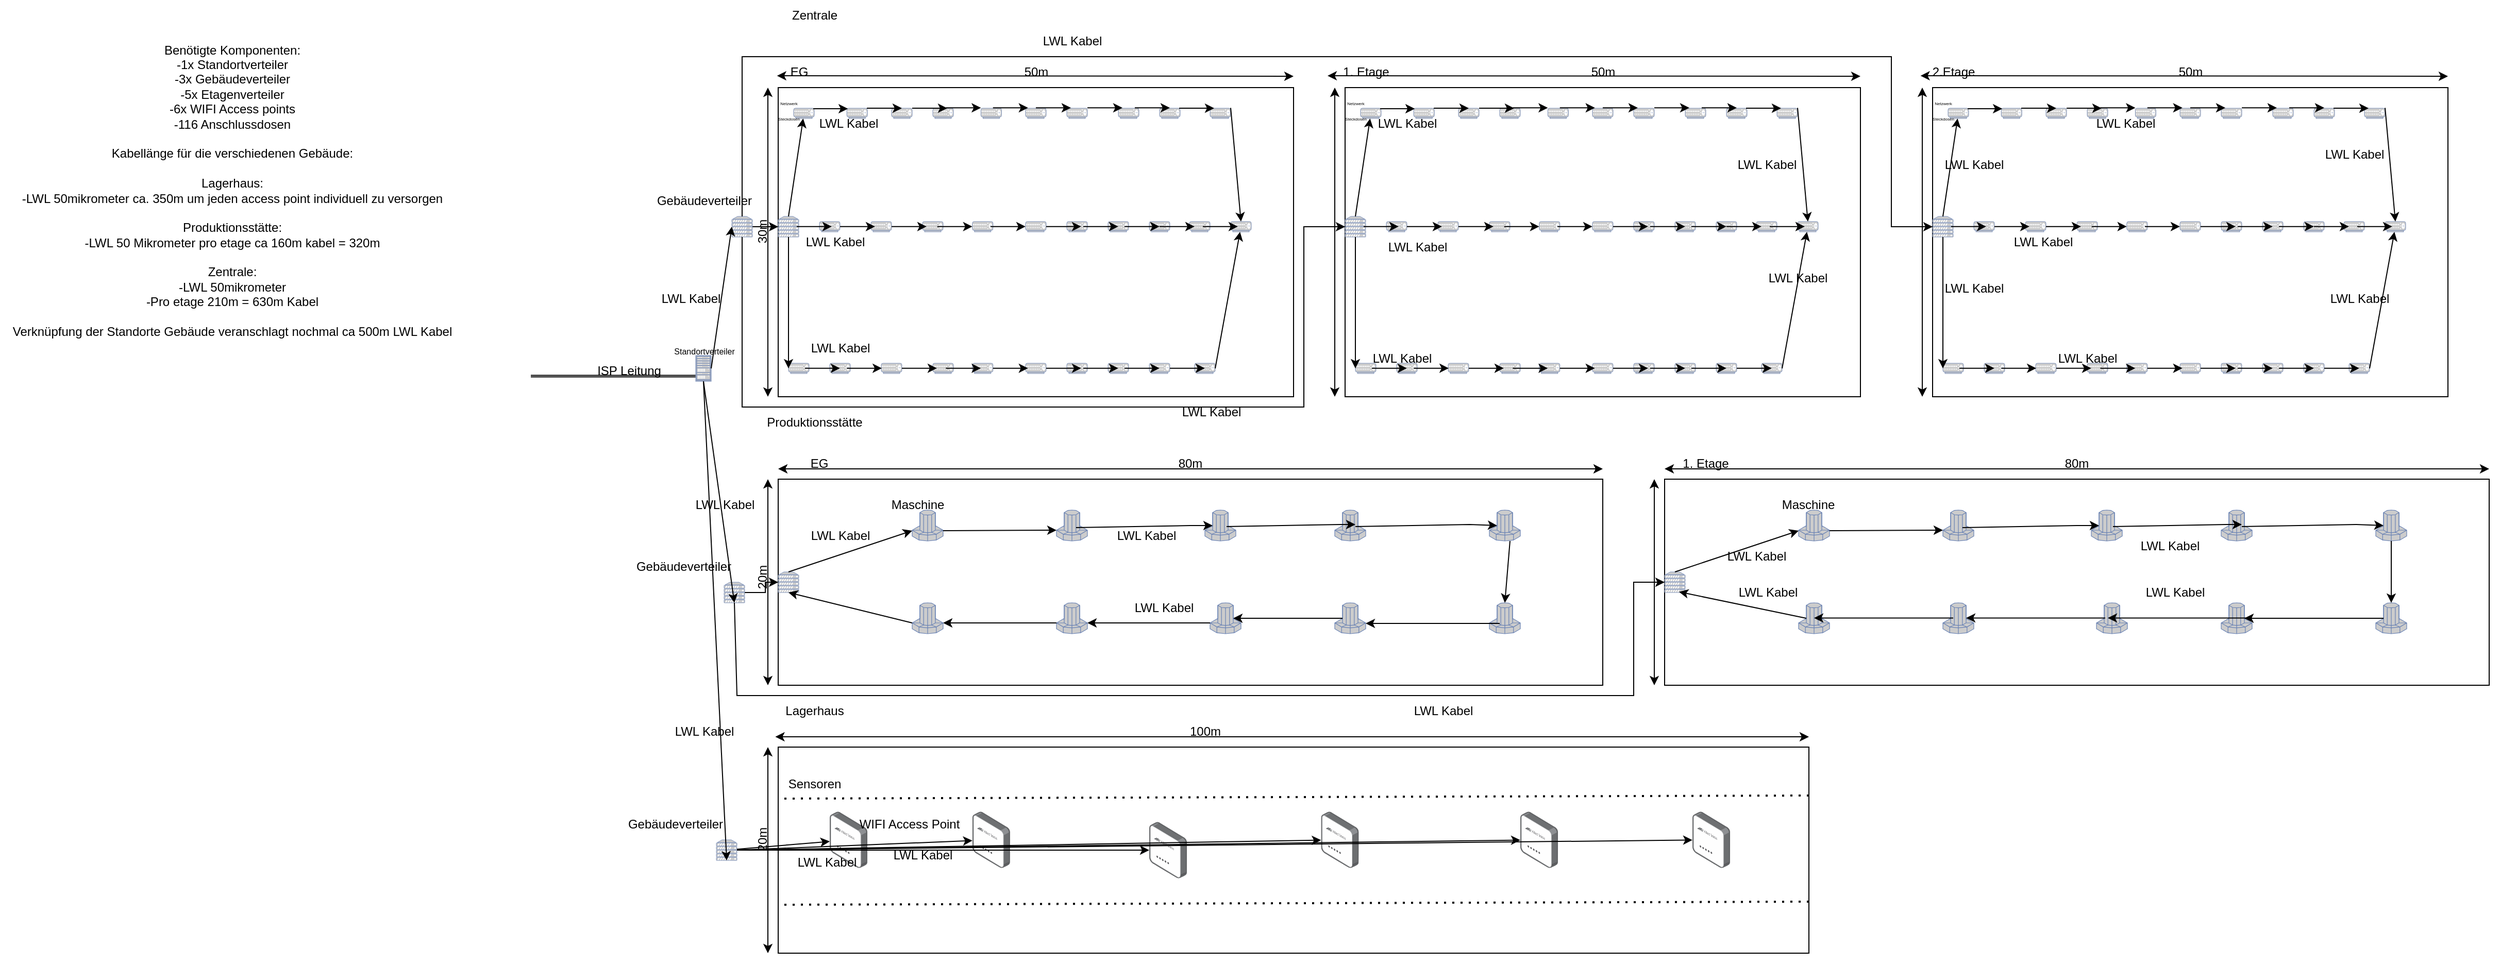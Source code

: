 <mxfile version="21.0.6" type="github">
  <diagram name="Seite-1" id="ofTVBhNgM-X6ronjVRm9">
    <mxGraphModel dx="2420" dy="2045" grid="1" gridSize="10" guides="1" tooltips="1" connect="1" arrows="1" fold="1" page="1" pageScale="1" pageWidth="827" pageHeight="1169" math="0" shadow="0">
      <root>
        <mxCell id="0" />
        <mxCell id="1" parent="0" />
        <mxCell id="3bM8RZmeh6Pchc_whZJx-1" value="" style="rounded=0;whiteSpace=wrap;html=1;" parent="1" vertex="1">
          <mxGeometry y="270" width="1000" height="200" as="geometry" />
        </mxCell>
        <mxCell id="RNd2XHG2iuu7zSji3bTr-1" value="" style="endArrow=classic;startArrow=none;html=1;rounded=0;" parent="1" edge="1">
          <mxGeometry width="50" height="50" relative="1" as="geometry">
            <mxPoint x="440" y="260" as="sourcePoint" />
            <mxPoint x="999.999" y="260" as="targetPoint" />
          </mxGeometry>
        </mxCell>
        <mxCell id="RNd2XHG2iuu7zSji3bTr-3" value="" style="endArrow=classic;startArrow=classic;html=1;rounded=0;" parent="1" edge="1">
          <mxGeometry width="50" height="50" relative="1" as="geometry">
            <mxPoint x="-10" y="470" as="sourcePoint" />
            <mxPoint x="-10" y="270" as="targetPoint" />
            <Array as="points" />
          </mxGeometry>
        </mxCell>
        <mxCell id="RNd2XHG2iuu7zSji3bTr-4" value="20m" style="text;html=1;align=center;verticalAlign=middle;resizable=0;points=[];autosize=1;strokeColor=none;fillColor=none;rotation=-90;" parent="1" vertex="1">
          <mxGeometry x="-40" y="345" width="50" height="30" as="geometry" />
        </mxCell>
        <mxCell id="RNd2XHG2iuu7zSji3bTr-5" value="" style="endArrow=none;startArrow=classic;html=1;rounded=0;" parent="1" edge="1">
          <mxGeometry width="50" height="50" relative="1" as="geometry">
            <mxPoint x="-2.76" y="260" as="sourcePoint" />
            <mxPoint x="460" y="260" as="targetPoint" />
          </mxGeometry>
        </mxCell>
        <mxCell id="RNd2XHG2iuu7zSji3bTr-2" value="100m" style="text;html=1;align=center;verticalAlign=middle;resizable=0;points=[];autosize=1;strokeColor=none;fillColor=none;" parent="1" vertex="1">
          <mxGeometry x="389" y="240" width="50" height="30" as="geometry" />
        </mxCell>
        <mxCell id="RNd2XHG2iuu7zSji3bTr-8" value="" style="rounded=0;whiteSpace=wrap;html=1;" parent="1" vertex="1">
          <mxGeometry y="-370" width="500" height="300" as="geometry" />
        </mxCell>
        <mxCell id="RNd2XHG2iuu7zSji3bTr-11" value="EG" style="text;html=1;align=center;verticalAlign=middle;resizable=0;points=[];autosize=1;strokeColor=none;fillColor=none;" parent="1" vertex="1">
          <mxGeometry y="-400" width="40" height="30" as="geometry" />
        </mxCell>
        <mxCell id="RNd2XHG2iuu7zSji3bTr-15" value="" style="endArrow=classic;startArrow=classic;html=1;rounded=0;exitX=-0.029;exitY=0.617;exitDx=0;exitDy=0;exitPerimeter=0;" parent="1" source="RNd2XHG2iuu7zSji3bTr-11" edge="1">
          <mxGeometry width="50" height="50" relative="1" as="geometry">
            <mxPoint x="290" y="-230" as="sourcePoint" />
            <mxPoint x="500" y="-381" as="targetPoint" />
          </mxGeometry>
        </mxCell>
        <mxCell id="RNd2XHG2iuu7zSji3bTr-19" value="50m" style="text;html=1;align=center;verticalAlign=middle;resizable=0;points=[];autosize=1;strokeColor=none;fillColor=none;" parent="1" vertex="1">
          <mxGeometry x="225" y="-400" width="50" height="30" as="geometry" />
        </mxCell>
        <mxCell id="RNd2XHG2iuu7zSji3bTr-22" value="" style="endArrow=classic;startArrow=classic;html=1;rounded=0;" parent="1" edge="1">
          <mxGeometry width="50" height="50" relative="1" as="geometry">
            <mxPoint x="-10" y="-70" as="sourcePoint" />
            <mxPoint x="-10" y="-370" as="targetPoint" />
          </mxGeometry>
        </mxCell>
        <mxCell id="RNd2XHG2iuu7zSji3bTr-25" value="30m" style="text;html=1;align=center;verticalAlign=middle;resizable=0;points=[];autosize=1;strokeColor=none;fillColor=none;rotation=-90;" parent="1" vertex="1">
          <mxGeometry x="-40" y="-245" width="50" height="30" as="geometry" />
        </mxCell>
        <mxCell id="RNd2XHG2iuu7zSji3bTr-29" value="" style="rounded=0;whiteSpace=wrap;html=1;" parent="1" vertex="1">
          <mxGeometry y="10" width="800" height="200" as="geometry" />
        </mxCell>
        <mxCell id="RNd2XHG2iuu7zSji3bTr-31" value="" style="endArrow=classic;startArrow=classic;html=1;rounded=0;" parent="1" edge="1">
          <mxGeometry width="50" height="50" relative="1" as="geometry">
            <mxPoint as="sourcePoint" />
            <mxPoint x="800" as="targetPoint" />
          </mxGeometry>
        </mxCell>
        <mxCell id="RNd2XHG2iuu7zSji3bTr-32" value="" style="endArrow=classic;startArrow=classic;html=1;rounded=0;" parent="1" edge="1">
          <mxGeometry width="50" height="50" relative="1" as="geometry">
            <mxPoint x="-10" y="210" as="sourcePoint" />
            <mxPoint x="-10" y="10" as="targetPoint" />
          </mxGeometry>
        </mxCell>
        <mxCell id="RNd2XHG2iuu7zSji3bTr-33" value="EG" style="text;html=1;strokeColor=none;fillColor=none;align=center;verticalAlign=middle;whiteSpace=wrap;rounded=0;" parent="1" vertex="1">
          <mxGeometry x="10" y="-20" width="60" height="30" as="geometry" />
        </mxCell>
        <mxCell id="RNd2XHG2iuu7zSji3bTr-35" value="80m" style="text;html=1;strokeColor=none;fillColor=none;align=center;verticalAlign=middle;whiteSpace=wrap;rounded=0;" parent="1" vertex="1">
          <mxGeometry x="370" y="-20" width="60" height="30" as="geometry" />
        </mxCell>
        <mxCell id="RNd2XHG2iuu7zSji3bTr-36" value="20m" style="text;html=1;strokeColor=none;fillColor=none;align=center;verticalAlign=middle;whiteSpace=wrap;rounded=0;rotation=-90;" parent="1" vertex="1">
          <mxGeometry x="-45" y="90" width="60" height="30" as="geometry" />
        </mxCell>
        <mxCell id="RNd2XHG2iuu7zSji3bTr-43" value="Zentrale" style="text;html=1;align=center;verticalAlign=middle;resizable=0;points=[];autosize=1;strokeColor=none;fillColor=none;" parent="1" vertex="1">
          <mxGeometry y="-455" width="70" height="30" as="geometry" />
        </mxCell>
        <mxCell id="RNd2XHG2iuu7zSji3bTr-44" value="Produktionsstätte" style="text;html=1;align=center;verticalAlign=middle;resizable=0;points=[];autosize=1;strokeColor=none;fillColor=none;" parent="1" vertex="1">
          <mxGeometry x="-25" y="-60" width="120" height="30" as="geometry" />
        </mxCell>
        <mxCell id="RNd2XHG2iuu7zSji3bTr-45" value="Lagerhaus" style="text;html=1;align=center;verticalAlign=middle;resizable=0;points=[];autosize=1;strokeColor=none;fillColor=none;" parent="1" vertex="1">
          <mxGeometry x="-5" y="220" width="80" height="30" as="geometry" />
        </mxCell>
        <mxCell id="RNd2XHG2iuu7zSji3bTr-93" value="" style="points=[];aspect=fixed;html=1;align=center;shadow=0;dashed=0;image;image=img/lib/allied_telesis/wireless/Access_Point_Indoor.svg;" parent="1" vertex="1">
          <mxGeometry x="50" y="332.7" width="36.6" height="54.6" as="geometry" />
        </mxCell>
        <mxCell id="RNd2XHG2iuu7zSji3bTr-94" value="" style="points=[];aspect=fixed;html=1;align=center;shadow=0;dashed=0;image;image=img/lib/allied_telesis/wireless/Access_Point_Indoor.svg;" parent="1" vertex="1">
          <mxGeometry x="360" y="342.7" width="36.6" height="54.6" as="geometry" />
        </mxCell>
        <mxCell id="RNd2XHG2iuu7zSji3bTr-95" value="" style="points=[];aspect=fixed;html=1;align=center;shadow=0;dashed=0;image;image=img/lib/allied_telesis/wireless/Access_Point_Indoor.svg;" parent="1" vertex="1">
          <mxGeometry x="526.7" y="332.7" width="36.6" height="54.6" as="geometry" />
        </mxCell>
        <mxCell id="RNd2XHG2iuu7zSji3bTr-96" value="" style="points=[];aspect=fixed;html=1;align=center;shadow=0;dashed=0;image;image=img/lib/allied_telesis/wireless/Access_Point_Indoor.svg;" parent="1" vertex="1">
          <mxGeometry x="720" y="332.7" width="36.6" height="54.6" as="geometry" />
        </mxCell>
        <mxCell id="RNd2XHG2iuu7zSji3bTr-97" value="" style="points=[];aspect=fixed;html=1;align=center;shadow=0;dashed=0;image;image=img/lib/allied_telesis/wireless/Access_Point_Indoor.svg;" parent="1" vertex="1">
          <mxGeometry x="887" y="332.7" width="36.6" height="54.6" as="geometry" />
        </mxCell>
        <mxCell id="RNd2XHG2iuu7zSji3bTr-98" value="" style="points=[];aspect=fixed;html=1;align=center;shadow=0;dashed=0;image;image=img/lib/allied_telesis/wireless/Access_Point_Indoor.svg;" parent="1" vertex="1">
          <mxGeometry x="188.4" y="332.7" width="36.6" height="54.6" as="geometry" />
        </mxCell>
        <mxCell id="RNd2XHG2iuu7zSji3bTr-100" value="" style="shape=link;html=1;rounded=0;width=-1.494;entryX=0.001;entryY=0.9;entryDx=0;entryDy=0;entryPerimeter=0;" parent="1" edge="1">
          <mxGeometry width="100" relative="1" as="geometry">
            <mxPoint x="-240" y="-90" as="sourcePoint" />
            <mxPoint x="-79.2" y="-90" as="targetPoint" />
            <Array as="points">
              <mxPoint x="-120" y="-90" />
            </Array>
          </mxGeometry>
        </mxCell>
        <mxCell id="RNd2XHG2iuu7zSji3bTr-101" value="ISP Leitung" style="text;html=1;align=center;verticalAlign=middle;resizable=0;points=[];autosize=1;strokeColor=none;fillColor=none;" parent="1" vertex="1">
          <mxGeometry x="-190" y="-110" width="90" height="30" as="geometry" />
        </mxCell>
        <mxCell id="RNd2XHG2iuu7zSji3bTr-107" value="" style="fontColor=#0066CC;verticalAlign=top;verticalLabelPosition=bottom;labelPosition=center;align=center;html=1;outlineConnect=0;fillColor=#CCCCCC;strokeColor=#6881B3;gradientColor=none;gradientDirection=north;strokeWidth=2;shape=mxgraph.networks.rack;" parent="1" vertex="1">
          <mxGeometry x="-80" y="-110" width="15" height="25" as="geometry" />
        </mxCell>
        <mxCell id="RNd2XHG2iuu7zSji3bTr-109" value="&lt;font style=&quot;font-size: 8px;&quot;&gt;Standortverteiler&lt;/font&gt;" style="text;html=1;align=center;verticalAlign=middle;resizable=0;points=[];autosize=1;strokeColor=none;fillColor=none;" parent="1" vertex="1">
          <mxGeometry x="-112.5" y="-130" width="80" height="30" as="geometry" />
        </mxCell>
        <mxCell id="hehNwcLbFmfAbUDs5EEM-57" style="edgeStyle=orthogonalEdgeStyle;rounded=0;orthogonalLoop=1;jettySize=auto;html=1;exitX=1;exitY=0.5;exitDx=0;exitDy=0;exitPerimeter=0;" edge="1" parent="1" source="RNd2XHG2iuu7zSji3bTr-110" target="hehNwcLbFmfAbUDs5EEM-4">
          <mxGeometry relative="1" as="geometry" />
        </mxCell>
        <mxCell id="RNd2XHG2iuu7zSji3bTr-110" value="" style="fontColor=#0066CC;verticalAlign=top;verticalLabelPosition=bottom;labelPosition=center;align=center;html=1;outlineConnect=0;fillColor=#CCCCCC;strokeColor=#6881B3;gradientColor=none;gradientDirection=north;strokeWidth=2;shape=mxgraph.networks.server;" parent="1" vertex="1">
          <mxGeometry x="-45" y="-245" width="20" height="20" as="geometry" />
        </mxCell>
        <mxCell id="hehNwcLbFmfAbUDs5EEM-244" value="" style="edgeStyle=orthogonalEdgeStyle;rounded=0;orthogonalLoop=1;jettySize=auto;html=1;" edge="1" parent="1" source="RNd2XHG2iuu7zSji3bTr-111" target="hehNwcLbFmfAbUDs5EEM-8">
          <mxGeometry relative="1" as="geometry" />
        </mxCell>
        <mxCell id="RNd2XHG2iuu7zSji3bTr-111" value="" style="fontColor=#0066CC;verticalAlign=top;verticalLabelPosition=bottom;labelPosition=center;align=center;html=1;outlineConnect=0;fillColor=#CCCCCC;strokeColor=#6881B3;gradientColor=none;gradientDirection=north;strokeWidth=2;shape=mxgraph.networks.server;" parent="1" vertex="1">
          <mxGeometry x="-52.5" y="110" width="20" height="20" as="geometry" />
        </mxCell>
        <mxCell id="RNd2XHG2iuu7zSji3bTr-112" value="" style="fontColor=#0066CC;verticalAlign=top;verticalLabelPosition=bottom;labelPosition=center;align=center;html=1;outlineConnect=0;fillColor=#CCCCCC;strokeColor=#6881B3;gradientColor=none;gradientDirection=north;strokeWidth=2;shape=mxgraph.networks.server;" parent="1" vertex="1">
          <mxGeometry x="-60" y="360" width="20" height="20" as="geometry" />
        </mxCell>
        <mxCell id="hehNwcLbFmfAbUDs5EEM-1" value="Gebäudeverteiler" style="text;html=1;align=center;verticalAlign=middle;resizable=0;points=[];autosize=1;strokeColor=none;fillColor=none;" vertex="1" parent="1">
          <mxGeometry x="-132.5" y="-275" width="120" height="30" as="geometry" />
        </mxCell>
        <mxCell id="hehNwcLbFmfAbUDs5EEM-2" value="Gebäudeverteiler" style="text;html=1;align=center;verticalAlign=middle;resizable=0;points=[];autosize=1;strokeColor=none;fillColor=none;" vertex="1" parent="1">
          <mxGeometry x="-152.5" y="80" width="120" height="30" as="geometry" />
        </mxCell>
        <mxCell id="hehNwcLbFmfAbUDs5EEM-3" value="Gebäudeverteiler" style="text;html=1;align=center;verticalAlign=middle;resizable=0;points=[];autosize=1;strokeColor=none;fillColor=none;" vertex="1" parent="1">
          <mxGeometry x="-160" y="330" width="120" height="30" as="geometry" />
        </mxCell>
        <mxCell id="hehNwcLbFmfAbUDs5EEM-4" value="" style="fontColor=#0066CC;verticalAlign=top;verticalLabelPosition=bottom;labelPosition=center;align=center;html=1;outlineConnect=0;fillColor=#CCCCCC;strokeColor=#6881B3;gradientColor=none;gradientDirection=north;strokeWidth=2;shape=mxgraph.networks.server;" vertex="1" parent="1">
          <mxGeometry y="-245" width="20" height="20" as="geometry" />
        </mxCell>
        <mxCell id="hehNwcLbFmfAbUDs5EEM-8" value="" style="fontColor=#0066CC;verticalAlign=top;verticalLabelPosition=bottom;labelPosition=center;align=center;html=1;outlineConnect=0;fillColor=#CCCCCC;strokeColor=#6881B3;gradientColor=none;gradientDirection=north;strokeWidth=2;shape=mxgraph.networks.server;" vertex="1" parent="1">
          <mxGeometry y="100" width="20" height="20" as="geometry" />
        </mxCell>
        <mxCell id="hehNwcLbFmfAbUDs5EEM-14" value="" style="fontColor=#0066CC;verticalAlign=top;verticalLabelPosition=bottom;labelPosition=center;align=center;html=1;outlineConnect=0;fillColor=#CCCCCC;strokeColor=#6881B3;gradientColor=none;gradientDirection=north;strokeWidth=2;shape=mxgraph.networks.hub;" vertex="1" parent="1">
          <mxGeometry x="15" y="-350" width="20" height="10" as="geometry" />
        </mxCell>
        <mxCell id="hehNwcLbFmfAbUDs5EEM-15" value="" style="fontColor=#0066CC;verticalAlign=top;verticalLabelPosition=bottom;labelPosition=center;align=center;html=1;outlineConnect=0;fillColor=#CCCCCC;strokeColor=#6881B3;gradientColor=none;gradientDirection=north;strokeWidth=2;shape=mxgraph.networks.hub;" vertex="1" parent="1">
          <mxGeometry x="66.6" y="-350" width="20" height="10" as="geometry" />
        </mxCell>
        <mxCell id="hehNwcLbFmfAbUDs5EEM-16" value="" style="fontColor=#0066CC;verticalAlign=top;verticalLabelPosition=bottom;labelPosition=center;align=center;html=1;outlineConnect=0;fillColor=#CCCCCC;strokeColor=#6881B3;gradientColor=none;gradientDirection=north;strokeWidth=2;shape=mxgraph.networks.hub;" vertex="1" parent="1">
          <mxGeometry x="110" y="-350" width="20" height="10" as="geometry" />
        </mxCell>
        <mxCell id="hehNwcLbFmfAbUDs5EEM-17" value="" style="fontColor=#0066CC;verticalAlign=top;verticalLabelPosition=bottom;labelPosition=center;align=center;html=1;outlineConnect=0;fillColor=#CCCCCC;strokeColor=#6881B3;gradientColor=none;gradientDirection=north;strokeWidth=2;shape=mxgraph.networks.hub;" vertex="1" parent="1">
          <mxGeometry x="150" y="-350" width="20" height="10" as="geometry" />
        </mxCell>
        <mxCell id="hehNwcLbFmfAbUDs5EEM-18" value="" style="fontColor=#0066CC;verticalAlign=top;verticalLabelPosition=bottom;labelPosition=center;align=center;html=1;outlineConnect=0;fillColor=#CCCCCC;strokeColor=#6881B3;gradientColor=none;gradientDirection=north;strokeWidth=2;shape=mxgraph.networks.hub;" vertex="1" parent="1">
          <mxGeometry x="196.7" y="-350" width="20" height="10" as="geometry" />
        </mxCell>
        <mxCell id="hehNwcLbFmfAbUDs5EEM-19" value="" style="fontColor=#0066CC;verticalAlign=top;verticalLabelPosition=bottom;labelPosition=center;align=center;html=1;outlineConnect=0;fillColor=#CCCCCC;strokeColor=#6881B3;gradientColor=none;gradientDirection=north;strokeWidth=2;shape=mxgraph.networks.hub;" vertex="1" parent="1">
          <mxGeometry x="240" y="-350" width="20" height="10" as="geometry" />
        </mxCell>
        <mxCell id="hehNwcLbFmfAbUDs5EEM-21" value="" style="fontColor=#0066CC;verticalAlign=top;verticalLabelPosition=bottom;labelPosition=center;align=center;html=1;outlineConnect=0;fillColor=#CCCCCC;strokeColor=#6881B3;gradientColor=none;gradientDirection=north;strokeWidth=2;shape=mxgraph.networks.hub;" vertex="1" parent="1">
          <mxGeometry x="280" y="-350" width="20" height="10" as="geometry" />
        </mxCell>
        <mxCell id="hehNwcLbFmfAbUDs5EEM-22" value="" style="fontColor=#0066CC;verticalAlign=top;verticalLabelPosition=bottom;labelPosition=center;align=center;html=1;outlineConnect=0;fillColor=#CCCCCC;strokeColor=#6881B3;gradientColor=none;gradientDirection=north;strokeWidth=2;shape=mxgraph.networks.hub;" vertex="1" parent="1">
          <mxGeometry x="330" y="-350" width="20" height="10" as="geometry" />
        </mxCell>
        <mxCell id="hehNwcLbFmfAbUDs5EEM-23" value="" style="fontColor=#0066CC;verticalAlign=top;verticalLabelPosition=bottom;labelPosition=center;align=center;html=1;outlineConnect=0;fillColor=#CCCCCC;strokeColor=#6881B3;gradientColor=none;gradientDirection=north;strokeWidth=2;shape=mxgraph.networks.hub;" vertex="1" parent="1">
          <mxGeometry x="370" y="-350" width="20" height="10" as="geometry" />
        </mxCell>
        <mxCell id="hehNwcLbFmfAbUDs5EEM-24" value="" style="fontColor=#0066CC;verticalAlign=top;verticalLabelPosition=bottom;labelPosition=center;align=center;html=1;outlineConnect=0;fillColor=#CCCCCC;strokeColor=#6881B3;gradientColor=none;gradientDirection=north;strokeWidth=2;shape=mxgraph.networks.hub;" vertex="1" parent="1">
          <mxGeometry x="419" y="-350" width="20" height="10" as="geometry" />
        </mxCell>
        <mxCell id="hehNwcLbFmfAbUDs5EEM-25" value="" style="fontColor=#0066CC;verticalAlign=top;verticalLabelPosition=bottom;labelPosition=center;align=center;html=1;outlineConnect=0;fillColor=#CCCCCC;strokeColor=#6881B3;gradientColor=none;gradientDirection=north;strokeWidth=2;shape=mxgraph.networks.hub;" vertex="1" parent="1">
          <mxGeometry x="40" y="-240" width="20" height="10" as="geometry" />
        </mxCell>
        <mxCell id="hehNwcLbFmfAbUDs5EEM-26" value="" style="fontColor=#0066CC;verticalAlign=top;verticalLabelPosition=bottom;labelPosition=center;align=center;html=1;outlineConnect=0;fillColor=#CCCCCC;strokeColor=#6881B3;gradientColor=none;gradientDirection=north;strokeWidth=2;shape=mxgraph.networks.hub;" vertex="1" parent="1">
          <mxGeometry x="90" y="-240" width="20" height="10" as="geometry" />
        </mxCell>
        <mxCell id="hehNwcLbFmfAbUDs5EEM-27" value="" style="fontColor=#0066CC;verticalAlign=top;verticalLabelPosition=bottom;labelPosition=center;align=center;html=1;outlineConnect=0;fillColor=#CCCCCC;strokeColor=#6881B3;gradientColor=none;gradientDirection=north;strokeWidth=2;shape=mxgraph.networks.hub;" vertex="1" parent="1">
          <mxGeometry x="140" y="-240" width="20" height="10" as="geometry" />
        </mxCell>
        <mxCell id="hehNwcLbFmfAbUDs5EEM-28" value="" style="fontColor=#0066CC;verticalAlign=top;verticalLabelPosition=bottom;labelPosition=center;align=center;html=1;outlineConnect=0;fillColor=#CCCCCC;strokeColor=#6881B3;gradientColor=none;gradientDirection=north;strokeWidth=2;shape=mxgraph.networks.hub;" vertex="1" parent="1">
          <mxGeometry x="188.4" y="-240" width="20" height="10" as="geometry" />
        </mxCell>
        <mxCell id="hehNwcLbFmfAbUDs5EEM-29" value="" style="fontColor=#0066CC;verticalAlign=top;verticalLabelPosition=bottom;labelPosition=center;align=center;html=1;outlineConnect=0;fillColor=#CCCCCC;strokeColor=#6881B3;gradientColor=none;gradientDirection=north;strokeWidth=2;shape=mxgraph.networks.hub;" vertex="1" parent="1">
          <mxGeometry x="240" y="-240" width="20" height="10" as="geometry" />
        </mxCell>
        <mxCell id="hehNwcLbFmfAbUDs5EEM-30" value="" style="fontColor=#0066CC;verticalAlign=top;verticalLabelPosition=bottom;labelPosition=center;align=center;html=1;outlineConnect=0;fillColor=#CCCCCC;strokeColor=#6881B3;gradientColor=none;gradientDirection=north;strokeWidth=2;shape=mxgraph.networks.hub;" vertex="1" parent="1">
          <mxGeometry x="399" y="-240" width="20" height="10" as="geometry" />
        </mxCell>
        <mxCell id="hehNwcLbFmfAbUDs5EEM-31" value="" style="fontColor=#0066CC;verticalAlign=top;verticalLabelPosition=bottom;labelPosition=center;align=center;html=1;outlineConnect=0;fillColor=#CCCCCC;strokeColor=#6881B3;gradientColor=none;gradientDirection=north;strokeWidth=2;shape=mxgraph.networks.hub;" vertex="1" parent="1">
          <mxGeometry x="439" y="-240" width="20" height="10" as="geometry" />
        </mxCell>
        <mxCell id="hehNwcLbFmfAbUDs5EEM-32" value="" style="fontColor=#0066CC;verticalAlign=top;verticalLabelPosition=bottom;labelPosition=center;align=center;html=1;outlineConnect=0;fillColor=#CCCCCC;strokeColor=#6881B3;gradientColor=none;gradientDirection=north;strokeWidth=2;shape=mxgraph.networks.hub;" vertex="1" parent="1">
          <mxGeometry x="280" y="-240" width="20" height="10" as="geometry" />
        </mxCell>
        <mxCell id="hehNwcLbFmfAbUDs5EEM-33" value="" style="fontColor=#0066CC;verticalAlign=top;verticalLabelPosition=bottom;labelPosition=center;align=center;html=1;outlineConnect=0;fillColor=#CCCCCC;strokeColor=#6881B3;gradientColor=none;gradientDirection=north;strokeWidth=2;shape=mxgraph.networks.hub;" vertex="1" parent="1">
          <mxGeometry x="320" y="-240" width="20" height="10" as="geometry" />
        </mxCell>
        <mxCell id="hehNwcLbFmfAbUDs5EEM-34" value="" style="fontColor=#0066CC;verticalAlign=top;verticalLabelPosition=bottom;labelPosition=center;align=center;html=1;outlineConnect=0;fillColor=#CCCCCC;strokeColor=#6881B3;gradientColor=none;gradientDirection=north;strokeWidth=2;shape=mxgraph.networks.hub;" vertex="1" parent="1">
          <mxGeometry x="360" y="-240" width="20" height="10" as="geometry" />
        </mxCell>
        <mxCell id="hehNwcLbFmfAbUDs5EEM-46" value="" style="fontColor=#0066CC;verticalAlign=top;verticalLabelPosition=bottom;labelPosition=center;align=center;html=1;outlineConnect=0;fillColor=#CCCCCC;strokeColor=#6881B3;gradientColor=none;gradientDirection=north;strokeWidth=2;shape=mxgraph.networks.hub;" vertex="1" parent="1">
          <mxGeometry x="10" y="-102.5" width="20" height="10" as="geometry" />
        </mxCell>
        <mxCell id="hehNwcLbFmfAbUDs5EEM-47" value="" style="fontColor=#0066CC;verticalAlign=top;verticalLabelPosition=bottom;labelPosition=center;align=center;html=1;outlineConnect=0;fillColor=#CCCCCC;strokeColor=#6881B3;gradientColor=none;gradientDirection=north;strokeWidth=2;shape=mxgraph.networks.hub;" vertex="1" parent="1">
          <mxGeometry x="50" y="-102.5" width="20" height="10" as="geometry" />
        </mxCell>
        <mxCell id="hehNwcLbFmfAbUDs5EEM-48" value="" style="fontColor=#0066CC;verticalAlign=top;verticalLabelPosition=bottom;labelPosition=center;align=center;html=1;outlineConnect=0;fillColor=#CCCCCC;strokeColor=#6881B3;gradientColor=none;gradientDirection=north;strokeWidth=2;shape=mxgraph.networks.hub;" vertex="1" parent="1">
          <mxGeometry x="100" y="-102.5" width="20" height="10" as="geometry" />
        </mxCell>
        <mxCell id="hehNwcLbFmfAbUDs5EEM-49" value="" style="fontColor=#0066CC;verticalAlign=top;verticalLabelPosition=bottom;labelPosition=center;align=center;html=1;outlineConnect=0;fillColor=#CCCCCC;strokeColor=#6881B3;gradientColor=none;gradientDirection=north;strokeWidth=2;shape=mxgraph.networks.hub;" vertex="1" parent="1">
          <mxGeometry x="150" y="-102.5" width="20" height="10" as="geometry" />
        </mxCell>
        <mxCell id="hehNwcLbFmfAbUDs5EEM-50" value="" style="fontColor=#0066CC;verticalAlign=top;verticalLabelPosition=bottom;labelPosition=center;align=center;html=1;outlineConnect=0;fillColor=#CCCCCC;strokeColor=#6881B3;gradientColor=none;gradientDirection=north;strokeWidth=2;shape=mxgraph.networks.hub;" vertex="1" parent="1">
          <mxGeometry x="188.4" y="-102.5" width="20" height="10" as="geometry" />
        </mxCell>
        <mxCell id="hehNwcLbFmfAbUDs5EEM-51" value="" style="fontColor=#0066CC;verticalAlign=top;verticalLabelPosition=bottom;labelPosition=center;align=center;html=1;outlineConnect=0;fillColor=#CCCCCC;strokeColor=#6881B3;gradientColor=none;gradientDirection=north;strokeWidth=2;shape=mxgraph.networks.hub;" vertex="1" parent="1">
          <mxGeometry x="240" y="-102.5" width="20" height="10" as="geometry" />
        </mxCell>
        <mxCell id="hehNwcLbFmfAbUDs5EEM-52" value="" style="fontColor=#0066CC;verticalAlign=top;verticalLabelPosition=bottom;labelPosition=center;align=center;html=1;outlineConnect=0;fillColor=#CCCCCC;strokeColor=#6881B3;gradientColor=none;gradientDirection=north;strokeWidth=2;shape=mxgraph.networks.hub;" vertex="1" parent="1">
          <mxGeometry x="280" y="-102.5" width="20" height="10" as="geometry" />
        </mxCell>
        <mxCell id="hehNwcLbFmfAbUDs5EEM-53" value="" style="fontColor=#0066CC;verticalAlign=top;verticalLabelPosition=bottom;labelPosition=center;align=center;html=1;outlineConnect=0;fillColor=#CCCCCC;strokeColor=#6881B3;gradientColor=none;gradientDirection=north;strokeWidth=2;shape=mxgraph.networks.hub;" vertex="1" parent="1">
          <mxGeometry x="320" y="-102.5" width="20" height="10" as="geometry" />
        </mxCell>
        <mxCell id="hehNwcLbFmfAbUDs5EEM-54" value="" style="fontColor=#0066CC;verticalAlign=top;verticalLabelPosition=bottom;labelPosition=center;align=center;html=1;outlineConnect=0;fillColor=#CCCCCC;strokeColor=#6881B3;gradientColor=none;gradientDirection=north;strokeWidth=2;shape=mxgraph.networks.hub;" vertex="1" parent="1">
          <mxGeometry x="360" y="-102.5" width="20" height="10" as="geometry" />
        </mxCell>
        <mxCell id="hehNwcLbFmfAbUDs5EEM-55" value="" style="fontColor=#0066CC;verticalAlign=top;verticalLabelPosition=bottom;labelPosition=center;align=center;html=1;outlineConnect=0;fillColor=#CCCCCC;strokeColor=#6881B3;gradientColor=none;gradientDirection=north;strokeWidth=2;shape=mxgraph.networks.hub;" vertex="1" parent="1">
          <mxGeometry x="404" y="-102.5" width="20" height="10" as="geometry" />
        </mxCell>
        <mxCell id="hehNwcLbFmfAbUDs5EEM-59" value="" style="edgeStyle=none;orthogonalLoop=1;jettySize=auto;html=1;rounded=0;exitX=0.5;exitY=0;exitDx=0;exitDy=0;exitPerimeter=0;" edge="1" parent="1" source="hehNwcLbFmfAbUDs5EEM-4" target="hehNwcLbFmfAbUDs5EEM-14">
          <mxGeometry width="80" relative="1" as="geometry">
            <mxPoint x="150" y="-260" as="sourcePoint" />
            <mxPoint x="230" y="-260" as="targetPoint" />
            <Array as="points" />
          </mxGeometry>
        </mxCell>
        <mxCell id="hehNwcLbFmfAbUDs5EEM-60" value="" style="edgeStyle=none;orthogonalLoop=1;jettySize=auto;html=1;rounded=0;exitX=0.95;exitY=0.05;exitDx=0;exitDy=0;exitPerimeter=0;entryX=0.05;entryY=0.05;entryDx=0;entryDy=0;entryPerimeter=0;" edge="1" parent="1" source="hehNwcLbFmfAbUDs5EEM-14" target="hehNwcLbFmfAbUDs5EEM-15">
          <mxGeometry width="80" relative="1" as="geometry">
            <mxPoint x="20" y="-235" as="sourcePoint" />
            <mxPoint x="34" y="-330" as="targetPoint" />
            <Array as="points" />
          </mxGeometry>
        </mxCell>
        <mxCell id="hehNwcLbFmfAbUDs5EEM-61" value="" style="edgeStyle=none;orthogonalLoop=1;jettySize=auto;html=1;rounded=0;exitX=0.95;exitY=0.05;exitDx=0;exitDy=0;exitPerimeter=0;entryX=0.05;entryY=0.05;entryDx=0;entryDy=0;entryPerimeter=0;" edge="1" parent="1">
          <mxGeometry width="80" relative="1" as="geometry">
            <mxPoint x="86" y="-350" as="sourcePoint" />
            <mxPoint x="120" y="-350" as="targetPoint" />
            <Array as="points" />
          </mxGeometry>
        </mxCell>
        <mxCell id="hehNwcLbFmfAbUDs5EEM-62" value="" style="edgeStyle=none;orthogonalLoop=1;jettySize=auto;html=1;rounded=0;exitX=0.95;exitY=0.05;exitDx=0;exitDy=0;exitPerimeter=0;entryX=0.05;entryY=0.05;entryDx=0;entryDy=0;entryPerimeter=0;" edge="1" parent="1">
          <mxGeometry width="80" relative="1" as="geometry">
            <mxPoint x="130" y="-350" as="sourcePoint" />
            <mxPoint x="164" y="-350" as="targetPoint" />
            <Array as="points" />
          </mxGeometry>
        </mxCell>
        <mxCell id="hehNwcLbFmfAbUDs5EEM-63" value="" style="edgeStyle=none;orthogonalLoop=1;jettySize=auto;html=1;rounded=0;exitX=0.95;exitY=0.05;exitDx=0;exitDy=0;exitPerimeter=0;entryX=0.05;entryY=0.05;entryDx=0;entryDy=0;entryPerimeter=0;" edge="1" parent="1">
          <mxGeometry width="80" relative="1" as="geometry">
            <mxPoint x="162.7" y="-350.35" as="sourcePoint" />
            <mxPoint x="196.7" y="-350.35" as="targetPoint" />
            <Array as="points" />
          </mxGeometry>
        </mxCell>
        <mxCell id="hehNwcLbFmfAbUDs5EEM-64" value="" style="edgeStyle=none;orthogonalLoop=1;jettySize=auto;html=1;rounded=0;exitX=0.95;exitY=0.05;exitDx=0;exitDy=0;exitPerimeter=0;entryX=0.05;entryY=0.05;entryDx=0;entryDy=0;entryPerimeter=0;" edge="1" parent="1">
          <mxGeometry width="80" relative="1" as="geometry">
            <mxPoint x="208.4" y="-350.35" as="sourcePoint" />
            <mxPoint x="242.4" y="-350.35" as="targetPoint" />
            <Array as="points" />
          </mxGeometry>
        </mxCell>
        <mxCell id="hehNwcLbFmfAbUDs5EEM-65" value="" style="edgeStyle=none;orthogonalLoop=1;jettySize=auto;html=1;rounded=0;exitX=0.95;exitY=0.05;exitDx=0;exitDy=0;exitPerimeter=0;entryX=0.05;entryY=0.05;entryDx=0;entryDy=0;entryPerimeter=0;" edge="1" parent="1">
          <mxGeometry width="80" relative="1" as="geometry">
            <mxPoint x="250.0" y="-350.35" as="sourcePoint" />
            <mxPoint x="284" y="-350.35" as="targetPoint" />
            <Array as="points" />
          </mxGeometry>
        </mxCell>
        <mxCell id="hehNwcLbFmfAbUDs5EEM-66" value="" style="edgeStyle=none;orthogonalLoop=1;jettySize=auto;html=1;rounded=0;exitX=0.95;exitY=0.05;exitDx=0;exitDy=0;exitPerimeter=0;entryX=0.05;entryY=0.05;entryDx=0;entryDy=0;entryPerimeter=0;" edge="1" parent="1">
          <mxGeometry width="80" relative="1" as="geometry">
            <mxPoint x="300" y="-350.35" as="sourcePoint" />
            <mxPoint x="334" y="-350.35" as="targetPoint" />
            <Array as="points" />
          </mxGeometry>
        </mxCell>
        <mxCell id="hehNwcLbFmfAbUDs5EEM-67" value="" style="edgeStyle=none;orthogonalLoop=1;jettySize=auto;html=1;rounded=0;exitX=0.95;exitY=0.05;exitDx=0;exitDy=0;exitPerimeter=0;entryX=0.05;entryY=0.05;entryDx=0;entryDy=0;entryPerimeter=0;" edge="1" parent="1">
          <mxGeometry width="80" relative="1" as="geometry">
            <mxPoint x="346" y="-350.35" as="sourcePoint" />
            <mxPoint x="380" y="-350.35" as="targetPoint" />
            <Array as="points" />
          </mxGeometry>
        </mxCell>
        <mxCell id="hehNwcLbFmfAbUDs5EEM-68" value="" style="edgeStyle=none;orthogonalLoop=1;jettySize=auto;html=1;rounded=0;exitX=0.95;exitY=0.05;exitDx=0;exitDy=0;exitPerimeter=0;entryX=0.05;entryY=0.05;entryDx=0;entryDy=0;entryPerimeter=0;" edge="1" parent="1">
          <mxGeometry width="80" relative="1" as="geometry">
            <mxPoint x="389" y="-350" as="sourcePoint" />
            <mxPoint x="423" y="-350" as="targetPoint" />
            <Array as="points" />
          </mxGeometry>
        </mxCell>
        <mxCell id="hehNwcLbFmfAbUDs5EEM-69" value="" style="edgeStyle=none;orthogonalLoop=1;jettySize=auto;html=1;rounded=0;exitX=0.95;exitY=0.05;exitDx=0;exitDy=0;exitPerimeter=0;entryX=0.5;entryY=0;entryDx=0;entryDy=0;entryPerimeter=0;" edge="1" parent="1" target="hehNwcLbFmfAbUDs5EEM-31">
          <mxGeometry width="80" relative="1" as="geometry">
            <mxPoint x="439" y="-350.35" as="sourcePoint" />
            <mxPoint x="473" y="-350.35" as="targetPoint" />
            <Array as="points" />
          </mxGeometry>
        </mxCell>
        <mxCell id="hehNwcLbFmfAbUDs5EEM-70" value="" style="edgeStyle=none;orthogonalLoop=1;jettySize=auto;html=1;rounded=0;exitX=0.5;exitY=1;exitDx=0;exitDy=0;exitPerimeter=0;entryX=0;entryY=0.5;entryDx=0;entryDy=0;entryPerimeter=0;" edge="1" parent="1" source="hehNwcLbFmfAbUDs5EEM-4" target="hehNwcLbFmfAbUDs5EEM-46">
          <mxGeometry width="80" relative="1" as="geometry">
            <mxPoint x="20" y="-235" as="sourcePoint" />
            <mxPoint x="34" y="-330" as="targetPoint" />
            <Array as="points" />
          </mxGeometry>
        </mxCell>
        <mxCell id="hehNwcLbFmfAbUDs5EEM-71" value="" style="edgeStyle=none;orthogonalLoop=1;jettySize=auto;html=1;rounded=0;exitX=0.95;exitY=0.05;exitDx=0;exitDy=0;exitPerimeter=0;entryX=0.05;entryY=0.05;entryDx=0;entryDy=0;entryPerimeter=0;" edge="1" parent="1">
          <mxGeometry width="80" relative="1" as="geometry">
            <mxPoint x="18" y="-235.18" as="sourcePoint" />
            <mxPoint x="52" y="-235.18" as="targetPoint" />
            <Array as="points" />
          </mxGeometry>
        </mxCell>
        <mxCell id="hehNwcLbFmfAbUDs5EEM-72" value="" style="edgeStyle=none;orthogonalLoop=1;jettySize=auto;html=1;rounded=0;exitX=0.95;exitY=0.05;exitDx=0;exitDy=0;exitPerimeter=0;entryX=0.05;entryY=0.05;entryDx=0;entryDy=0;entryPerimeter=0;" edge="1" parent="1">
          <mxGeometry width="80" relative="1" as="geometry">
            <mxPoint x="60" y="-235.18" as="sourcePoint" />
            <mxPoint x="94" y="-235.18" as="targetPoint" />
            <Array as="points" />
          </mxGeometry>
        </mxCell>
        <mxCell id="hehNwcLbFmfAbUDs5EEM-73" value="" style="edgeStyle=none;orthogonalLoop=1;jettySize=auto;html=1;rounded=0;exitX=0.95;exitY=0.05;exitDx=0;exitDy=0;exitPerimeter=0;entryX=0.05;entryY=0.05;entryDx=0;entryDy=0;entryPerimeter=0;" edge="1" parent="1">
          <mxGeometry width="80" relative="1" as="geometry">
            <mxPoint x="110" y="-235.18" as="sourcePoint" />
            <mxPoint x="144" y="-235.18" as="targetPoint" />
            <Array as="points" />
          </mxGeometry>
        </mxCell>
        <mxCell id="hehNwcLbFmfAbUDs5EEM-74" value="" style="edgeStyle=none;orthogonalLoop=1;jettySize=auto;html=1;rounded=0;exitX=0.95;exitY=0.05;exitDx=0;exitDy=0;exitPerimeter=0;entryX=0.05;entryY=0.05;entryDx=0;entryDy=0;entryPerimeter=0;" edge="1" parent="1">
          <mxGeometry width="80" relative="1" as="geometry">
            <mxPoint x="154.4" y="-235.18" as="sourcePoint" />
            <mxPoint x="188.4" y="-235.18" as="targetPoint" />
            <Array as="points" />
          </mxGeometry>
        </mxCell>
        <mxCell id="hehNwcLbFmfAbUDs5EEM-75" value="" style="edgeStyle=none;orthogonalLoop=1;jettySize=auto;html=1;rounded=0;exitX=0.95;exitY=0.05;exitDx=0;exitDy=0;exitPerimeter=0;entryX=0.05;entryY=0.05;entryDx=0;entryDy=0;entryPerimeter=0;" edge="1" parent="1">
          <mxGeometry width="80" relative="1" as="geometry">
            <mxPoint x="206" y="-235.18" as="sourcePoint" />
            <mxPoint x="240" y="-235.18" as="targetPoint" />
            <Array as="points" />
          </mxGeometry>
        </mxCell>
        <mxCell id="hehNwcLbFmfAbUDs5EEM-76" value="" style="edgeStyle=none;orthogonalLoop=1;jettySize=auto;html=1;rounded=0;exitX=0.95;exitY=0.05;exitDx=0;exitDy=0;exitPerimeter=0;entryX=0.05;entryY=0.05;entryDx=0;entryDy=0;entryPerimeter=0;" edge="1" parent="1">
          <mxGeometry width="80" relative="1" as="geometry">
            <mxPoint x="260" y="-235.18" as="sourcePoint" />
            <mxPoint x="294" y="-235.18" as="targetPoint" />
            <Array as="points" />
          </mxGeometry>
        </mxCell>
        <mxCell id="hehNwcLbFmfAbUDs5EEM-77" value="" style="edgeStyle=none;orthogonalLoop=1;jettySize=auto;html=1;rounded=0;exitX=0.95;exitY=0.05;exitDx=0;exitDy=0;exitPerimeter=0;entryX=0.05;entryY=0.05;entryDx=0;entryDy=0;entryPerimeter=0;" edge="1" parent="1">
          <mxGeometry width="80" relative="1" as="geometry">
            <mxPoint x="296" y="-235.18" as="sourcePoint" />
            <mxPoint x="330" y="-235.18" as="targetPoint" />
            <Array as="points" />
          </mxGeometry>
        </mxCell>
        <mxCell id="hehNwcLbFmfAbUDs5EEM-78" value="" style="edgeStyle=none;orthogonalLoop=1;jettySize=auto;html=1;rounded=0;exitX=0.95;exitY=0.05;exitDx=0;exitDy=0;exitPerimeter=0;entryX=0.05;entryY=0.05;entryDx=0;entryDy=0;entryPerimeter=0;" edge="1" parent="1">
          <mxGeometry width="80" relative="1" as="geometry">
            <mxPoint x="336" y="-235.18" as="sourcePoint" />
            <mxPoint x="370" y="-235.18" as="targetPoint" />
            <Array as="points" />
          </mxGeometry>
        </mxCell>
        <mxCell id="hehNwcLbFmfAbUDs5EEM-79" value="" style="edgeStyle=none;orthogonalLoop=1;jettySize=auto;html=1;rounded=0;exitX=0.95;exitY=0.05;exitDx=0;exitDy=0;exitPerimeter=0;entryX=0.05;entryY=0.05;entryDx=0;entryDy=0;entryPerimeter=0;" edge="1" parent="1">
          <mxGeometry width="80" relative="1" as="geometry">
            <mxPoint x="370" y="-235.18" as="sourcePoint" />
            <mxPoint x="404" y="-235.18" as="targetPoint" />
            <Array as="points" />
          </mxGeometry>
        </mxCell>
        <mxCell id="hehNwcLbFmfAbUDs5EEM-80" value="" style="edgeStyle=none;orthogonalLoop=1;jettySize=auto;html=1;rounded=0;exitX=0.95;exitY=0.05;exitDx=0;exitDy=0;exitPerimeter=0;entryX=0.05;entryY=0.05;entryDx=0;entryDy=0;entryPerimeter=0;" edge="1" parent="1">
          <mxGeometry width="80" relative="1" as="geometry">
            <mxPoint x="412" y="-235.14" as="sourcePoint" />
            <mxPoint x="446" y="-235.14" as="targetPoint" />
            <Array as="points" />
          </mxGeometry>
        </mxCell>
        <mxCell id="hehNwcLbFmfAbUDs5EEM-82" value="" style="edgeStyle=none;orthogonalLoop=1;jettySize=auto;html=1;rounded=0;exitX=0.95;exitY=0.05;exitDx=0;exitDy=0;exitPerimeter=0;entryX=0.05;entryY=0.05;entryDx=0;entryDy=0;entryPerimeter=0;" edge="1" parent="1">
          <mxGeometry width="80" relative="1" as="geometry">
            <mxPoint x="26" y="-97.68" as="sourcePoint" />
            <mxPoint x="60" y="-97.68" as="targetPoint" />
            <Array as="points" />
          </mxGeometry>
        </mxCell>
        <mxCell id="hehNwcLbFmfAbUDs5EEM-83" value="" style="edgeStyle=none;orthogonalLoop=1;jettySize=auto;html=1;rounded=0;exitX=0.95;exitY=0.05;exitDx=0;exitDy=0;exitPerimeter=0;entryX=0.05;entryY=0.05;entryDx=0;entryDy=0;entryPerimeter=0;" edge="1" parent="1">
          <mxGeometry width="80" relative="1" as="geometry">
            <mxPoint x="66.6" y="-97.68" as="sourcePoint" />
            <mxPoint x="100.6" y="-97.68" as="targetPoint" />
            <Array as="points" />
          </mxGeometry>
        </mxCell>
        <mxCell id="hehNwcLbFmfAbUDs5EEM-84" value="" style="edgeStyle=none;orthogonalLoop=1;jettySize=auto;html=1;rounded=0;exitX=0.95;exitY=0.05;exitDx=0;exitDy=0;exitPerimeter=0;entryX=0.05;entryY=0.05;entryDx=0;entryDy=0;entryPerimeter=0;" edge="1" parent="1">
          <mxGeometry width="80" relative="1" as="geometry">
            <mxPoint x="120" y="-97.68" as="sourcePoint" />
            <mxPoint x="154" y="-97.68" as="targetPoint" />
            <Array as="points" />
          </mxGeometry>
        </mxCell>
        <mxCell id="hehNwcLbFmfAbUDs5EEM-85" value="" style="edgeStyle=none;orthogonalLoop=1;jettySize=auto;html=1;rounded=0;exitX=0.95;exitY=0.05;exitDx=0;exitDy=0;exitPerimeter=0;entryX=0.05;entryY=0.05;entryDx=0;entryDy=0;entryPerimeter=0;" edge="1" parent="1">
          <mxGeometry width="80" relative="1" as="geometry">
            <mxPoint x="162.7" y="-97.68" as="sourcePoint" />
            <mxPoint x="196.7" y="-97.68" as="targetPoint" />
            <Array as="points" />
          </mxGeometry>
        </mxCell>
        <mxCell id="hehNwcLbFmfAbUDs5EEM-86" value="" style="edgeStyle=none;orthogonalLoop=1;jettySize=auto;html=1;rounded=0;exitX=0.95;exitY=0.05;exitDx=0;exitDy=0;exitPerimeter=0;entryX=0.05;entryY=0.05;entryDx=0;entryDy=0;entryPerimeter=0;" edge="1" parent="1">
          <mxGeometry width="80" relative="1" as="geometry">
            <mxPoint x="208.4" y="-97.68" as="sourcePoint" />
            <mxPoint x="242.4" y="-97.68" as="targetPoint" />
            <Array as="points" />
          </mxGeometry>
        </mxCell>
        <mxCell id="hehNwcLbFmfAbUDs5EEM-87" value="" style="edgeStyle=none;orthogonalLoop=1;jettySize=auto;html=1;rounded=0;exitX=0.95;exitY=0.05;exitDx=0;exitDy=0;exitPerimeter=0;entryX=0.05;entryY=0.05;entryDx=0;entryDy=0;entryPerimeter=0;" edge="1" parent="1">
          <mxGeometry width="80" relative="1" as="geometry">
            <mxPoint x="260" y="-97.68" as="sourcePoint" />
            <mxPoint x="294" y="-97.68" as="targetPoint" />
            <Array as="points" />
          </mxGeometry>
        </mxCell>
        <mxCell id="hehNwcLbFmfAbUDs5EEM-88" value="" style="edgeStyle=none;orthogonalLoop=1;jettySize=auto;html=1;rounded=0;exitX=0.95;exitY=0.05;exitDx=0;exitDy=0;exitPerimeter=0;entryX=0.05;entryY=0.05;entryDx=0;entryDy=0;entryPerimeter=0;" edge="1" parent="1">
          <mxGeometry width="80" relative="1" as="geometry">
            <mxPoint x="296" y="-97.68" as="sourcePoint" />
            <mxPoint x="330" y="-97.68" as="targetPoint" />
            <Array as="points" />
          </mxGeometry>
        </mxCell>
        <mxCell id="hehNwcLbFmfAbUDs5EEM-89" value="" style="edgeStyle=none;orthogonalLoop=1;jettySize=auto;html=1;rounded=0;exitX=0.95;exitY=0.05;exitDx=0;exitDy=0;exitPerimeter=0;entryX=0.05;entryY=0.05;entryDx=0;entryDy=0;entryPerimeter=0;" edge="1" parent="1">
          <mxGeometry width="80" relative="1" as="geometry">
            <mxPoint x="336" y="-97.68" as="sourcePoint" />
            <mxPoint x="370" y="-97.68" as="targetPoint" />
            <Array as="points" />
          </mxGeometry>
        </mxCell>
        <mxCell id="hehNwcLbFmfAbUDs5EEM-90" value="" style="edgeStyle=none;orthogonalLoop=1;jettySize=auto;html=1;rounded=0;exitX=0.95;exitY=0.05;exitDx=0;exitDy=0;exitPerimeter=0;entryX=0.05;entryY=0.05;entryDx=0;entryDy=0;entryPerimeter=0;" edge="1" parent="1">
          <mxGeometry width="80" relative="1" as="geometry">
            <mxPoint x="380" y="-97.68" as="sourcePoint" />
            <mxPoint x="414" y="-97.68" as="targetPoint" />
            <Array as="points" />
          </mxGeometry>
        </mxCell>
        <mxCell id="hehNwcLbFmfAbUDs5EEM-91" value="" style="edgeStyle=none;orthogonalLoop=1;jettySize=auto;html=1;rounded=0;exitX=1;exitY=0.5;exitDx=0;exitDy=0;exitPerimeter=0;" edge="1" parent="1" source="hehNwcLbFmfAbUDs5EEM-55" target="hehNwcLbFmfAbUDs5EEM-31">
          <mxGeometry width="80" relative="1" as="geometry">
            <mxPoint x="390" y="-87.68" as="sourcePoint" />
            <mxPoint x="424" y="-87.68" as="targetPoint" />
            <Array as="points" />
          </mxGeometry>
        </mxCell>
        <mxCell id="hehNwcLbFmfAbUDs5EEM-92" value="&lt;font style=&quot;font-size: 4px;&quot;&gt;Netzwerk&lt;br&gt;Steckdosen&lt;/font&gt;" style="text;html=1;align=center;verticalAlign=middle;resizable=0;points=[];autosize=1;strokeColor=none;fillColor=none;strokeWidth=6;" vertex="1" parent="1">
          <mxGeometry x="-10" y="-370" width="40" height="40" as="geometry" />
        </mxCell>
        <mxCell id="hehNwcLbFmfAbUDs5EEM-94" value="" style="rounded=0;whiteSpace=wrap;html=1;" vertex="1" parent="1">
          <mxGeometry x="550" y="-370" width="500" height="300" as="geometry" />
        </mxCell>
        <mxCell id="hehNwcLbFmfAbUDs5EEM-95" value="1. Etage" style="text;html=1;align=center;verticalAlign=middle;resizable=0;points=[];autosize=1;strokeColor=none;fillColor=none;" vertex="1" parent="1">
          <mxGeometry x="535" y="-400" width="70" height="30" as="geometry" />
        </mxCell>
        <mxCell id="hehNwcLbFmfAbUDs5EEM-96" value="" style="endArrow=classic;startArrow=classic;html=1;rounded=0;exitX=-0.029;exitY=0.617;exitDx=0;exitDy=0;exitPerimeter=0;" edge="1" parent="1" source="hehNwcLbFmfAbUDs5EEM-95">
          <mxGeometry width="50" height="50" relative="1" as="geometry">
            <mxPoint x="840" y="-230" as="sourcePoint" />
            <mxPoint x="1050" y="-381" as="targetPoint" />
          </mxGeometry>
        </mxCell>
        <mxCell id="hehNwcLbFmfAbUDs5EEM-97" value="50m" style="text;html=1;align=center;verticalAlign=middle;resizable=0;points=[];autosize=1;strokeColor=none;fillColor=none;" vertex="1" parent="1">
          <mxGeometry x="775" y="-400" width="50" height="30" as="geometry" />
        </mxCell>
        <mxCell id="hehNwcLbFmfAbUDs5EEM-98" value="" style="endArrow=classic;startArrow=classic;html=1;rounded=0;" edge="1" parent="1">
          <mxGeometry width="50" height="50" relative="1" as="geometry">
            <mxPoint x="540" y="-70" as="sourcePoint" />
            <mxPoint x="540" y="-370" as="targetPoint" />
          </mxGeometry>
        </mxCell>
        <mxCell id="hehNwcLbFmfAbUDs5EEM-99" value="" style="fontColor=#0066CC;verticalAlign=top;verticalLabelPosition=bottom;labelPosition=center;align=center;html=1;outlineConnect=0;fillColor=#CCCCCC;strokeColor=#6881B3;gradientColor=none;gradientDirection=north;strokeWidth=2;shape=mxgraph.networks.server;" vertex="1" parent="1">
          <mxGeometry x="550" y="-245" width="20" height="20" as="geometry" />
        </mxCell>
        <mxCell id="hehNwcLbFmfAbUDs5EEM-100" value="" style="fontColor=#0066CC;verticalAlign=top;verticalLabelPosition=bottom;labelPosition=center;align=center;html=1;outlineConnect=0;fillColor=#CCCCCC;strokeColor=#6881B3;gradientColor=none;gradientDirection=north;strokeWidth=2;shape=mxgraph.networks.hub;" vertex="1" parent="1">
          <mxGeometry x="565" y="-350" width="20" height="10" as="geometry" />
        </mxCell>
        <mxCell id="hehNwcLbFmfAbUDs5EEM-101" value="" style="fontColor=#0066CC;verticalAlign=top;verticalLabelPosition=bottom;labelPosition=center;align=center;html=1;outlineConnect=0;fillColor=#CCCCCC;strokeColor=#6881B3;gradientColor=none;gradientDirection=north;strokeWidth=2;shape=mxgraph.networks.hub;" vertex="1" parent="1">
          <mxGeometry x="616.6" y="-350" width="20" height="10" as="geometry" />
        </mxCell>
        <mxCell id="hehNwcLbFmfAbUDs5EEM-102" value="" style="fontColor=#0066CC;verticalAlign=top;verticalLabelPosition=bottom;labelPosition=center;align=center;html=1;outlineConnect=0;fillColor=#CCCCCC;strokeColor=#6881B3;gradientColor=none;gradientDirection=north;strokeWidth=2;shape=mxgraph.networks.hub;" vertex="1" parent="1">
          <mxGeometry x="660" y="-350" width="20" height="10" as="geometry" />
        </mxCell>
        <mxCell id="hehNwcLbFmfAbUDs5EEM-103" value="" style="fontColor=#0066CC;verticalAlign=top;verticalLabelPosition=bottom;labelPosition=center;align=center;html=1;outlineConnect=0;fillColor=#CCCCCC;strokeColor=#6881B3;gradientColor=none;gradientDirection=north;strokeWidth=2;shape=mxgraph.networks.hub;" vertex="1" parent="1">
          <mxGeometry x="700" y="-350" width="20" height="10" as="geometry" />
        </mxCell>
        <mxCell id="hehNwcLbFmfAbUDs5EEM-104" value="" style="fontColor=#0066CC;verticalAlign=top;verticalLabelPosition=bottom;labelPosition=center;align=center;html=1;outlineConnect=0;fillColor=#CCCCCC;strokeColor=#6881B3;gradientColor=none;gradientDirection=north;strokeWidth=2;shape=mxgraph.networks.hub;" vertex="1" parent="1">
          <mxGeometry x="746.7" y="-350" width="20" height="10" as="geometry" />
        </mxCell>
        <mxCell id="hehNwcLbFmfAbUDs5EEM-105" value="" style="fontColor=#0066CC;verticalAlign=top;verticalLabelPosition=bottom;labelPosition=center;align=center;html=1;outlineConnect=0;fillColor=#CCCCCC;strokeColor=#6881B3;gradientColor=none;gradientDirection=north;strokeWidth=2;shape=mxgraph.networks.hub;" vertex="1" parent="1">
          <mxGeometry x="790" y="-350" width="20" height="10" as="geometry" />
        </mxCell>
        <mxCell id="hehNwcLbFmfAbUDs5EEM-106" value="" style="fontColor=#0066CC;verticalAlign=top;verticalLabelPosition=bottom;labelPosition=center;align=center;html=1;outlineConnect=0;fillColor=#CCCCCC;strokeColor=#6881B3;gradientColor=none;gradientDirection=north;strokeWidth=2;shape=mxgraph.networks.hub;" vertex="1" parent="1">
          <mxGeometry x="830" y="-350" width="20" height="10" as="geometry" />
        </mxCell>
        <mxCell id="hehNwcLbFmfAbUDs5EEM-107" value="" style="fontColor=#0066CC;verticalAlign=top;verticalLabelPosition=bottom;labelPosition=center;align=center;html=1;outlineConnect=0;fillColor=#CCCCCC;strokeColor=#6881B3;gradientColor=none;gradientDirection=north;strokeWidth=2;shape=mxgraph.networks.hub;" vertex="1" parent="1">
          <mxGeometry x="880" y="-350" width="20" height="10" as="geometry" />
        </mxCell>
        <mxCell id="hehNwcLbFmfAbUDs5EEM-108" value="" style="fontColor=#0066CC;verticalAlign=top;verticalLabelPosition=bottom;labelPosition=center;align=center;html=1;outlineConnect=0;fillColor=#CCCCCC;strokeColor=#6881B3;gradientColor=none;gradientDirection=north;strokeWidth=2;shape=mxgraph.networks.hub;" vertex="1" parent="1">
          <mxGeometry x="920" y="-350" width="20" height="10" as="geometry" />
        </mxCell>
        <mxCell id="hehNwcLbFmfAbUDs5EEM-109" value="" style="fontColor=#0066CC;verticalAlign=top;verticalLabelPosition=bottom;labelPosition=center;align=center;html=1;outlineConnect=0;fillColor=#CCCCCC;strokeColor=#6881B3;gradientColor=none;gradientDirection=north;strokeWidth=2;shape=mxgraph.networks.hub;" vertex="1" parent="1">
          <mxGeometry x="969" y="-350" width="20" height="10" as="geometry" />
        </mxCell>
        <mxCell id="hehNwcLbFmfAbUDs5EEM-110" value="" style="fontColor=#0066CC;verticalAlign=top;verticalLabelPosition=bottom;labelPosition=center;align=center;html=1;outlineConnect=0;fillColor=#CCCCCC;strokeColor=#6881B3;gradientColor=none;gradientDirection=north;strokeWidth=2;shape=mxgraph.networks.hub;" vertex="1" parent="1">
          <mxGeometry x="590" y="-240" width="20" height="10" as="geometry" />
        </mxCell>
        <mxCell id="hehNwcLbFmfAbUDs5EEM-111" value="" style="fontColor=#0066CC;verticalAlign=top;verticalLabelPosition=bottom;labelPosition=center;align=center;html=1;outlineConnect=0;fillColor=#CCCCCC;strokeColor=#6881B3;gradientColor=none;gradientDirection=north;strokeWidth=2;shape=mxgraph.networks.hub;" vertex="1" parent="1">
          <mxGeometry x="640" y="-240" width="20" height="10" as="geometry" />
        </mxCell>
        <mxCell id="hehNwcLbFmfAbUDs5EEM-112" value="" style="fontColor=#0066CC;verticalAlign=top;verticalLabelPosition=bottom;labelPosition=center;align=center;html=1;outlineConnect=0;fillColor=#CCCCCC;strokeColor=#6881B3;gradientColor=none;gradientDirection=north;strokeWidth=2;shape=mxgraph.networks.hub;" vertex="1" parent="1">
          <mxGeometry x="690" y="-240" width="20" height="10" as="geometry" />
        </mxCell>
        <mxCell id="hehNwcLbFmfAbUDs5EEM-113" value="" style="fontColor=#0066CC;verticalAlign=top;verticalLabelPosition=bottom;labelPosition=center;align=center;html=1;outlineConnect=0;fillColor=#CCCCCC;strokeColor=#6881B3;gradientColor=none;gradientDirection=north;strokeWidth=2;shape=mxgraph.networks.hub;" vertex="1" parent="1">
          <mxGeometry x="738.4" y="-240" width="20" height="10" as="geometry" />
        </mxCell>
        <mxCell id="hehNwcLbFmfAbUDs5EEM-114" value="" style="fontColor=#0066CC;verticalAlign=top;verticalLabelPosition=bottom;labelPosition=center;align=center;html=1;outlineConnect=0;fillColor=#CCCCCC;strokeColor=#6881B3;gradientColor=none;gradientDirection=north;strokeWidth=2;shape=mxgraph.networks.hub;" vertex="1" parent="1">
          <mxGeometry x="790" y="-240" width="20" height="10" as="geometry" />
        </mxCell>
        <mxCell id="hehNwcLbFmfAbUDs5EEM-115" value="" style="fontColor=#0066CC;verticalAlign=top;verticalLabelPosition=bottom;labelPosition=center;align=center;html=1;outlineConnect=0;fillColor=#CCCCCC;strokeColor=#6881B3;gradientColor=none;gradientDirection=north;strokeWidth=2;shape=mxgraph.networks.hub;" vertex="1" parent="1">
          <mxGeometry x="949" y="-240" width="20" height="10" as="geometry" />
        </mxCell>
        <mxCell id="hehNwcLbFmfAbUDs5EEM-116" value="" style="fontColor=#0066CC;verticalAlign=top;verticalLabelPosition=bottom;labelPosition=center;align=center;html=1;outlineConnect=0;fillColor=#CCCCCC;strokeColor=#6881B3;gradientColor=none;gradientDirection=north;strokeWidth=2;shape=mxgraph.networks.hub;" vertex="1" parent="1">
          <mxGeometry x="989" y="-240" width="20" height="10" as="geometry" />
        </mxCell>
        <mxCell id="hehNwcLbFmfAbUDs5EEM-117" value="" style="fontColor=#0066CC;verticalAlign=top;verticalLabelPosition=bottom;labelPosition=center;align=center;html=1;outlineConnect=0;fillColor=#CCCCCC;strokeColor=#6881B3;gradientColor=none;gradientDirection=north;strokeWidth=2;shape=mxgraph.networks.hub;" vertex="1" parent="1">
          <mxGeometry x="830" y="-240" width="20" height="10" as="geometry" />
        </mxCell>
        <mxCell id="hehNwcLbFmfAbUDs5EEM-118" value="" style="fontColor=#0066CC;verticalAlign=top;verticalLabelPosition=bottom;labelPosition=center;align=center;html=1;outlineConnect=0;fillColor=#CCCCCC;strokeColor=#6881B3;gradientColor=none;gradientDirection=north;strokeWidth=2;shape=mxgraph.networks.hub;" vertex="1" parent="1">
          <mxGeometry x="870" y="-240" width="20" height="10" as="geometry" />
        </mxCell>
        <mxCell id="hehNwcLbFmfAbUDs5EEM-119" value="" style="fontColor=#0066CC;verticalAlign=top;verticalLabelPosition=bottom;labelPosition=center;align=center;html=1;outlineConnect=0;fillColor=#CCCCCC;strokeColor=#6881B3;gradientColor=none;gradientDirection=north;strokeWidth=2;shape=mxgraph.networks.hub;" vertex="1" parent="1">
          <mxGeometry x="910" y="-240" width="20" height="10" as="geometry" />
        </mxCell>
        <mxCell id="hehNwcLbFmfAbUDs5EEM-120" value="" style="fontColor=#0066CC;verticalAlign=top;verticalLabelPosition=bottom;labelPosition=center;align=center;html=1;outlineConnect=0;fillColor=#CCCCCC;strokeColor=#6881B3;gradientColor=none;gradientDirection=north;strokeWidth=2;shape=mxgraph.networks.hub;" vertex="1" parent="1">
          <mxGeometry x="560" y="-102.5" width="20" height="10" as="geometry" />
        </mxCell>
        <mxCell id="hehNwcLbFmfAbUDs5EEM-121" value="" style="fontColor=#0066CC;verticalAlign=top;verticalLabelPosition=bottom;labelPosition=center;align=center;html=1;outlineConnect=0;fillColor=#CCCCCC;strokeColor=#6881B3;gradientColor=none;gradientDirection=north;strokeWidth=2;shape=mxgraph.networks.hub;" vertex="1" parent="1">
          <mxGeometry x="600" y="-102.5" width="20" height="10" as="geometry" />
        </mxCell>
        <mxCell id="hehNwcLbFmfAbUDs5EEM-122" value="" style="fontColor=#0066CC;verticalAlign=top;verticalLabelPosition=bottom;labelPosition=center;align=center;html=1;outlineConnect=0;fillColor=#CCCCCC;strokeColor=#6881B3;gradientColor=none;gradientDirection=north;strokeWidth=2;shape=mxgraph.networks.hub;" vertex="1" parent="1">
          <mxGeometry x="650" y="-102.5" width="20" height="10" as="geometry" />
        </mxCell>
        <mxCell id="hehNwcLbFmfAbUDs5EEM-123" value="" style="fontColor=#0066CC;verticalAlign=top;verticalLabelPosition=bottom;labelPosition=center;align=center;html=1;outlineConnect=0;fillColor=#CCCCCC;strokeColor=#6881B3;gradientColor=none;gradientDirection=north;strokeWidth=2;shape=mxgraph.networks.hub;" vertex="1" parent="1">
          <mxGeometry x="700" y="-102.5" width="20" height="10" as="geometry" />
        </mxCell>
        <mxCell id="hehNwcLbFmfAbUDs5EEM-124" value="" style="fontColor=#0066CC;verticalAlign=top;verticalLabelPosition=bottom;labelPosition=center;align=center;html=1;outlineConnect=0;fillColor=#CCCCCC;strokeColor=#6881B3;gradientColor=none;gradientDirection=north;strokeWidth=2;shape=mxgraph.networks.hub;" vertex="1" parent="1">
          <mxGeometry x="738.4" y="-102.5" width="20" height="10" as="geometry" />
        </mxCell>
        <mxCell id="hehNwcLbFmfAbUDs5EEM-125" value="" style="fontColor=#0066CC;verticalAlign=top;verticalLabelPosition=bottom;labelPosition=center;align=center;html=1;outlineConnect=0;fillColor=#CCCCCC;strokeColor=#6881B3;gradientColor=none;gradientDirection=north;strokeWidth=2;shape=mxgraph.networks.hub;" vertex="1" parent="1">
          <mxGeometry x="790" y="-102.5" width="20" height="10" as="geometry" />
        </mxCell>
        <mxCell id="hehNwcLbFmfAbUDs5EEM-126" value="" style="fontColor=#0066CC;verticalAlign=top;verticalLabelPosition=bottom;labelPosition=center;align=center;html=1;outlineConnect=0;fillColor=#CCCCCC;strokeColor=#6881B3;gradientColor=none;gradientDirection=north;strokeWidth=2;shape=mxgraph.networks.hub;" vertex="1" parent="1">
          <mxGeometry x="830" y="-102.5" width="20" height="10" as="geometry" />
        </mxCell>
        <mxCell id="hehNwcLbFmfAbUDs5EEM-127" value="" style="fontColor=#0066CC;verticalAlign=top;verticalLabelPosition=bottom;labelPosition=center;align=center;html=1;outlineConnect=0;fillColor=#CCCCCC;strokeColor=#6881B3;gradientColor=none;gradientDirection=north;strokeWidth=2;shape=mxgraph.networks.hub;" vertex="1" parent="1">
          <mxGeometry x="870" y="-102.5" width="20" height="10" as="geometry" />
        </mxCell>
        <mxCell id="hehNwcLbFmfAbUDs5EEM-128" value="" style="fontColor=#0066CC;verticalAlign=top;verticalLabelPosition=bottom;labelPosition=center;align=center;html=1;outlineConnect=0;fillColor=#CCCCCC;strokeColor=#6881B3;gradientColor=none;gradientDirection=north;strokeWidth=2;shape=mxgraph.networks.hub;" vertex="1" parent="1">
          <mxGeometry x="910" y="-102.5" width="20" height="10" as="geometry" />
        </mxCell>
        <mxCell id="hehNwcLbFmfAbUDs5EEM-129" value="" style="fontColor=#0066CC;verticalAlign=top;verticalLabelPosition=bottom;labelPosition=center;align=center;html=1;outlineConnect=0;fillColor=#CCCCCC;strokeColor=#6881B3;gradientColor=none;gradientDirection=north;strokeWidth=2;shape=mxgraph.networks.hub;" vertex="1" parent="1">
          <mxGeometry x="954" y="-102.5" width="20" height="10" as="geometry" />
        </mxCell>
        <mxCell id="hehNwcLbFmfAbUDs5EEM-130" value="" style="edgeStyle=none;orthogonalLoop=1;jettySize=auto;html=1;rounded=0;exitX=0.5;exitY=0;exitDx=0;exitDy=0;exitPerimeter=0;" edge="1" parent="1" source="hehNwcLbFmfAbUDs5EEM-99" target="hehNwcLbFmfAbUDs5EEM-100">
          <mxGeometry width="80" relative="1" as="geometry">
            <mxPoint x="700" y="-260" as="sourcePoint" />
            <mxPoint x="780" y="-260" as="targetPoint" />
            <Array as="points" />
          </mxGeometry>
        </mxCell>
        <mxCell id="hehNwcLbFmfAbUDs5EEM-131" value="" style="edgeStyle=none;orthogonalLoop=1;jettySize=auto;html=1;rounded=0;exitX=0.95;exitY=0.05;exitDx=0;exitDy=0;exitPerimeter=0;entryX=0.05;entryY=0.05;entryDx=0;entryDy=0;entryPerimeter=0;" edge="1" parent="1" source="hehNwcLbFmfAbUDs5EEM-100" target="hehNwcLbFmfAbUDs5EEM-101">
          <mxGeometry width="80" relative="1" as="geometry">
            <mxPoint x="570" y="-235" as="sourcePoint" />
            <mxPoint x="584" y="-330" as="targetPoint" />
            <Array as="points" />
          </mxGeometry>
        </mxCell>
        <mxCell id="hehNwcLbFmfAbUDs5EEM-132" value="" style="edgeStyle=none;orthogonalLoop=1;jettySize=auto;html=1;rounded=0;exitX=0.95;exitY=0.05;exitDx=0;exitDy=0;exitPerimeter=0;entryX=0.05;entryY=0.05;entryDx=0;entryDy=0;entryPerimeter=0;" edge="1" parent="1">
          <mxGeometry width="80" relative="1" as="geometry">
            <mxPoint x="636" y="-350" as="sourcePoint" />
            <mxPoint x="670" y="-350" as="targetPoint" />
            <Array as="points" />
          </mxGeometry>
        </mxCell>
        <mxCell id="hehNwcLbFmfAbUDs5EEM-133" value="" style="edgeStyle=none;orthogonalLoop=1;jettySize=auto;html=1;rounded=0;exitX=0.95;exitY=0.05;exitDx=0;exitDy=0;exitPerimeter=0;entryX=0.05;entryY=0.05;entryDx=0;entryDy=0;entryPerimeter=0;" edge="1" parent="1">
          <mxGeometry width="80" relative="1" as="geometry">
            <mxPoint x="680" y="-350" as="sourcePoint" />
            <mxPoint x="714" y="-350" as="targetPoint" />
            <Array as="points" />
          </mxGeometry>
        </mxCell>
        <mxCell id="hehNwcLbFmfAbUDs5EEM-134" value="" style="edgeStyle=none;orthogonalLoop=1;jettySize=auto;html=1;rounded=0;exitX=0.95;exitY=0.05;exitDx=0;exitDy=0;exitPerimeter=0;entryX=0.05;entryY=0.05;entryDx=0;entryDy=0;entryPerimeter=0;" edge="1" parent="1">
          <mxGeometry width="80" relative="1" as="geometry">
            <mxPoint x="712.7" y="-350.35" as="sourcePoint" />
            <mxPoint x="746.7" y="-350.35" as="targetPoint" />
            <Array as="points" />
          </mxGeometry>
        </mxCell>
        <mxCell id="hehNwcLbFmfAbUDs5EEM-135" value="" style="edgeStyle=none;orthogonalLoop=1;jettySize=auto;html=1;rounded=0;exitX=0.95;exitY=0.05;exitDx=0;exitDy=0;exitPerimeter=0;entryX=0.05;entryY=0.05;entryDx=0;entryDy=0;entryPerimeter=0;" edge="1" parent="1">
          <mxGeometry width="80" relative="1" as="geometry">
            <mxPoint x="758.4" y="-350.35" as="sourcePoint" />
            <mxPoint x="792.4" y="-350.35" as="targetPoint" />
            <Array as="points" />
          </mxGeometry>
        </mxCell>
        <mxCell id="hehNwcLbFmfAbUDs5EEM-136" value="" style="edgeStyle=none;orthogonalLoop=1;jettySize=auto;html=1;rounded=0;exitX=0.95;exitY=0.05;exitDx=0;exitDy=0;exitPerimeter=0;entryX=0.05;entryY=0.05;entryDx=0;entryDy=0;entryPerimeter=0;" edge="1" parent="1">
          <mxGeometry width="80" relative="1" as="geometry">
            <mxPoint x="800" y="-350.35" as="sourcePoint" />
            <mxPoint x="834" y="-350.35" as="targetPoint" />
            <Array as="points" />
          </mxGeometry>
        </mxCell>
        <mxCell id="hehNwcLbFmfAbUDs5EEM-137" value="" style="edgeStyle=none;orthogonalLoop=1;jettySize=auto;html=1;rounded=0;exitX=0.95;exitY=0.05;exitDx=0;exitDy=0;exitPerimeter=0;entryX=0.05;entryY=0.05;entryDx=0;entryDy=0;entryPerimeter=0;" edge="1" parent="1">
          <mxGeometry width="80" relative="1" as="geometry">
            <mxPoint x="850" y="-350.35" as="sourcePoint" />
            <mxPoint x="884" y="-350.35" as="targetPoint" />
            <Array as="points" />
          </mxGeometry>
        </mxCell>
        <mxCell id="hehNwcLbFmfAbUDs5EEM-138" value="" style="edgeStyle=none;orthogonalLoop=1;jettySize=auto;html=1;rounded=0;exitX=0.95;exitY=0.05;exitDx=0;exitDy=0;exitPerimeter=0;entryX=0.05;entryY=0.05;entryDx=0;entryDy=0;entryPerimeter=0;" edge="1" parent="1">
          <mxGeometry width="80" relative="1" as="geometry">
            <mxPoint x="896" y="-350.35" as="sourcePoint" />
            <mxPoint x="930" y="-350.35" as="targetPoint" />
            <Array as="points" />
          </mxGeometry>
        </mxCell>
        <mxCell id="hehNwcLbFmfAbUDs5EEM-139" value="" style="edgeStyle=none;orthogonalLoop=1;jettySize=auto;html=1;rounded=0;exitX=0.95;exitY=0.05;exitDx=0;exitDy=0;exitPerimeter=0;entryX=0.05;entryY=0.05;entryDx=0;entryDy=0;entryPerimeter=0;" edge="1" parent="1">
          <mxGeometry width="80" relative="1" as="geometry">
            <mxPoint x="939" y="-350" as="sourcePoint" />
            <mxPoint x="973" y="-350" as="targetPoint" />
            <Array as="points" />
          </mxGeometry>
        </mxCell>
        <mxCell id="hehNwcLbFmfAbUDs5EEM-140" value="" style="edgeStyle=none;orthogonalLoop=1;jettySize=auto;html=1;rounded=0;exitX=0.95;exitY=0.05;exitDx=0;exitDy=0;exitPerimeter=0;entryX=0.5;entryY=0;entryDx=0;entryDy=0;entryPerimeter=0;" edge="1" parent="1" target="hehNwcLbFmfAbUDs5EEM-116">
          <mxGeometry width="80" relative="1" as="geometry">
            <mxPoint x="989" y="-350.35" as="sourcePoint" />
            <mxPoint x="1023" y="-350.35" as="targetPoint" />
            <Array as="points" />
          </mxGeometry>
        </mxCell>
        <mxCell id="hehNwcLbFmfAbUDs5EEM-141" value="" style="edgeStyle=none;orthogonalLoop=1;jettySize=auto;html=1;rounded=0;exitX=0.5;exitY=1;exitDx=0;exitDy=0;exitPerimeter=0;entryX=0;entryY=0.5;entryDx=0;entryDy=0;entryPerimeter=0;" edge="1" parent="1" source="hehNwcLbFmfAbUDs5EEM-99" target="hehNwcLbFmfAbUDs5EEM-120">
          <mxGeometry width="80" relative="1" as="geometry">
            <mxPoint x="570" y="-235" as="sourcePoint" />
            <mxPoint x="584" y="-330" as="targetPoint" />
            <Array as="points" />
          </mxGeometry>
        </mxCell>
        <mxCell id="hehNwcLbFmfAbUDs5EEM-142" value="" style="edgeStyle=none;orthogonalLoop=1;jettySize=auto;html=1;rounded=0;exitX=0.95;exitY=0.05;exitDx=0;exitDy=0;exitPerimeter=0;entryX=0.05;entryY=0.05;entryDx=0;entryDy=0;entryPerimeter=0;" edge="1" parent="1">
          <mxGeometry width="80" relative="1" as="geometry">
            <mxPoint x="568" y="-235.18" as="sourcePoint" />
            <mxPoint x="602" y="-235.18" as="targetPoint" />
            <Array as="points" />
          </mxGeometry>
        </mxCell>
        <mxCell id="hehNwcLbFmfAbUDs5EEM-143" value="" style="edgeStyle=none;orthogonalLoop=1;jettySize=auto;html=1;rounded=0;exitX=0.95;exitY=0.05;exitDx=0;exitDy=0;exitPerimeter=0;entryX=0.05;entryY=0.05;entryDx=0;entryDy=0;entryPerimeter=0;" edge="1" parent="1">
          <mxGeometry width="80" relative="1" as="geometry">
            <mxPoint x="610" y="-235.18" as="sourcePoint" />
            <mxPoint x="644" y="-235.18" as="targetPoint" />
            <Array as="points" />
          </mxGeometry>
        </mxCell>
        <mxCell id="hehNwcLbFmfAbUDs5EEM-144" value="" style="edgeStyle=none;orthogonalLoop=1;jettySize=auto;html=1;rounded=0;exitX=0.95;exitY=0.05;exitDx=0;exitDy=0;exitPerimeter=0;entryX=0.05;entryY=0.05;entryDx=0;entryDy=0;entryPerimeter=0;" edge="1" parent="1">
          <mxGeometry width="80" relative="1" as="geometry">
            <mxPoint x="660" y="-235.18" as="sourcePoint" />
            <mxPoint x="694" y="-235.18" as="targetPoint" />
            <Array as="points" />
          </mxGeometry>
        </mxCell>
        <mxCell id="hehNwcLbFmfAbUDs5EEM-145" value="" style="edgeStyle=none;orthogonalLoop=1;jettySize=auto;html=1;rounded=0;exitX=0.95;exitY=0.05;exitDx=0;exitDy=0;exitPerimeter=0;entryX=0.05;entryY=0.05;entryDx=0;entryDy=0;entryPerimeter=0;" edge="1" parent="1">
          <mxGeometry width="80" relative="1" as="geometry">
            <mxPoint x="704.4" y="-235.18" as="sourcePoint" />
            <mxPoint x="738.4" y="-235.18" as="targetPoint" />
            <Array as="points" />
          </mxGeometry>
        </mxCell>
        <mxCell id="hehNwcLbFmfAbUDs5EEM-146" value="" style="edgeStyle=none;orthogonalLoop=1;jettySize=auto;html=1;rounded=0;exitX=0.95;exitY=0.05;exitDx=0;exitDy=0;exitPerimeter=0;entryX=0.05;entryY=0.05;entryDx=0;entryDy=0;entryPerimeter=0;" edge="1" parent="1">
          <mxGeometry width="80" relative="1" as="geometry">
            <mxPoint x="756" y="-235.18" as="sourcePoint" />
            <mxPoint x="790" y="-235.18" as="targetPoint" />
            <Array as="points" />
          </mxGeometry>
        </mxCell>
        <mxCell id="hehNwcLbFmfAbUDs5EEM-147" value="" style="edgeStyle=none;orthogonalLoop=1;jettySize=auto;html=1;rounded=0;exitX=0.95;exitY=0.05;exitDx=0;exitDy=0;exitPerimeter=0;entryX=0.05;entryY=0.05;entryDx=0;entryDy=0;entryPerimeter=0;" edge="1" parent="1">
          <mxGeometry width="80" relative="1" as="geometry">
            <mxPoint x="810" y="-235.18" as="sourcePoint" />
            <mxPoint x="844" y="-235.18" as="targetPoint" />
            <Array as="points" />
          </mxGeometry>
        </mxCell>
        <mxCell id="hehNwcLbFmfAbUDs5EEM-148" value="" style="edgeStyle=none;orthogonalLoop=1;jettySize=auto;html=1;rounded=0;exitX=0.95;exitY=0.05;exitDx=0;exitDy=0;exitPerimeter=0;entryX=0.05;entryY=0.05;entryDx=0;entryDy=0;entryPerimeter=0;" edge="1" parent="1">
          <mxGeometry width="80" relative="1" as="geometry">
            <mxPoint x="846" y="-235.18" as="sourcePoint" />
            <mxPoint x="880" y="-235.18" as="targetPoint" />
            <Array as="points" />
          </mxGeometry>
        </mxCell>
        <mxCell id="hehNwcLbFmfAbUDs5EEM-149" value="" style="edgeStyle=none;orthogonalLoop=1;jettySize=auto;html=1;rounded=0;exitX=0.95;exitY=0.05;exitDx=0;exitDy=0;exitPerimeter=0;entryX=0.05;entryY=0.05;entryDx=0;entryDy=0;entryPerimeter=0;" edge="1" parent="1">
          <mxGeometry width="80" relative="1" as="geometry">
            <mxPoint x="886" y="-235.18" as="sourcePoint" />
            <mxPoint x="920" y="-235.18" as="targetPoint" />
            <Array as="points" />
          </mxGeometry>
        </mxCell>
        <mxCell id="hehNwcLbFmfAbUDs5EEM-150" value="" style="edgeStyle=none;orthogonalLoop=1;jettySize=auto;html=1;rounded=0;exitX=0.95;exitY=0.05;exitDx=0;exitDy=0;exitPerimeter=0;entryX=0.05;entryY=0.05;entryDx=0;entryDy=0;entryPerimeter=0;" edge="1" parent="1">
          <mxGeometry width="80" relative="1" as="geometry">
            <mxPoint x="920" y="-235.18" as="sourcePoint" />
            <mxPoint x="954" y="-235.18" as="targetPoint" />
            <Array as="points" />
          </mxGeometry>
        </mxCell>
        <mxCell id="hehNwcLbFmfAbUDs5EEM-151" value="" style="edgeStyle=none;orthogonalLoop=1;jettySize=auto;html=1;rounded=0;exitX=0.95;exitY=0.05;exitDx=0;exitDy=0;exitPerimeter=0;entryX=0.05;entryY=0.05;entryDx=0;entryDy=0;entryPerimeter=0;" edge="1" parent="1">
          <mxGeometry width="80" relative="1" as="geometry">
            <mxPoint x="962" y="-235.14" as="sourcePoint" />
            <mxPoint x="996" y="-235.14" as="targetPoint" />
            <Array as="points" />
          </mxGeometry>
        </mxCell>
        <mxCell id="hehNwcLbFmfAbUDs5EEM-152" value="" style="edgeStyle=none;orthogonalLoop=1;jettySize=auto;html=1;rounded=0;exitX=0.95;exitY=0.05;exitDx=0;exitDy=0;exitPerimeter=0;entryX=0.05;entryY=0.05;entryDx=0;entryDy=0;entryPerimeter=0;" edge="1" parent="1">
          <mxGeometry width="80" relative="1" as="geometry">
            <mxPoint x="576" y="-97.68" as="sourcePoint" />
            <mxPoint x="610" y="-97.68" as="targetPoint" />
            <Array as="points" />
          </mxGeometry>
        </mxCell>
        <mxCell id="hehNwcLbFmfAbUDs5EEM-153" value="" style="edgeStyle=none;orthogonalLoop=1;jettySize=auto;html=1;rounded=0;exitX=0.95;exitY=0.05;exitDx=0;exitDy=0;exitPerimeter=0;entryX=0.05;entryY=0.05;entryDx=0;entryDy=0;entryPerimeter=0;" edge="1" parent="1">
          <mxGeometry width="80" relative="1" as="geometry">
            <mxPoint x="616.6" y="-97.68" as="sourcePoint" />
            <mxPoint x="650.6" y="-97.68" as="targetPoint" />
            <Array as="points" />
          </mxGeometry>
        </mxCell>
        <mxCell id="hehNwcLbFmfAbUDs5EEM-154" value="" style="edgeStyle=none;orthogonalLoop=1;jettySize=auto;html=1;rounded=0;exitX=0.95;exitY=0.05;exitDx=0;exitDy=0;exitPerimeter=0;entryX=0.05;entryY=0.05;entryDx=0;entryDy=0;entryPerimeter=0;" edge="1" parent="1">
          <mxGeometry width="80" relative="1" as="geometry">
            <mxPoint x="670" y="-97.68" as="sourcePoint" />
            <mxPoint x="704" y="-97.68" as="targetPoint" />
            <Array as="points" />
          </mxGeometry>
        </mxCell>
        <mxCell id="hehNwcLbFmfAbUDs5EEM-155" value="" style="edgeStyle=none;orthogonalLoop=1;jettySize=auto;html=1;rounded=0;exitX=0.95;exitY=0.05;exitDx=0;exitDy=0;exitPerimeter=0;entryX=0.05;entryY=0.05;entryDx=0;entryDy=0;entryPerimeter=0;" edge="1" parent="1">
          <mxGeometry width="80" relative="1" as="geometry">
            <mxPoint x="712.7" y="-97.68" as="sourcePoint" />
            <mxPoint x="746.7" y="-97.68" as="targetPoint" />
            <Array as="points" />
          </mxGeometry>
        </mxCell>
        <mxCell id="hehNwcLbFmfAbUDs5EEM-156" value="" style="edgeStyle=none;orthogonalLoop=1;jettySize=auto;html=1;rounded=0;exitX=0.95;exitY=0.05;exitDx=0;exitDy=0;exitPerimeter=0;entryX=0.05;entryY=0.05;entryDx=0;entryDy=0;entryPerimeter=0;" edge="1" parent="1">
          <mxGeometry width="80" relative="1" as="geometry">
            <mxPoint x="758.4" y="-97.68" as="sourcePoint" />
            <mxPoint x="792.4" y="-97.68" as="targetPoint" />
            <Array as="points" />
          </mxGeometry>
        </mxCell>
        <mxCell id="hehNwcLbFmfAbUDs5EEM-157" value="" style="edgeStyle=none;orthogonalLoop=1;jettySize=auto;html=1;rounded=0;exitX=0.95;exitY=0.05;exitDx=0;exitDy=0;exitPerimeter=0;entryX=0.05;entryY=0.05;entryDx=0;entryDy=0;entryPerimeter=0;" edge="1" parent="1">
          <mxGeometry width="80" relative="1" as="geometry">
            <mxPoint x="810" y="-97.68" as="sourcePoint" />
            <mxPoint x="844" y="-97.68" as="targetPoint" />
            <Array as="points" />
          </mxGeometry>
        </mxCell>
        <mxCell id="hehNwcLbFmfAbUDs5EEM-158" value="" style="edgeStyle=none;orthogonalLoop=1;jettySize=auto;html=1;rounded=0;exitX=0.95;exitY=0.05;exitDx=0;exitDy=0;exitPerimeter=0;entryX=0.05;entryY=0.05;entryDx=0;entryDy=0;entryPerimeter=0;" edge="1" parent="1">
          <mxGeometry width="80" relative="1" as="geometry">
            <mxPoint x="846" y="-97.68" as="sourcePoint" />
            <mxPoint x="880" y="-97.68" as="targetPoint" />
            <Array as="points" />
          </mxGeometry>
        </mxCell>
        <mxCell id="hehNwcLbFmfAbUDs5EEM-159" value="" style="edgeStyle=none;orthogonalLoop=1;jettySize=auto;html=1;rounded=0;exitX=0.95;exitY=0.05;exitDx=0;exitDy=0;exitPerimeter=0;entryX=0.05;entryY=0.05;entryDx=0;entryDy=0;entryPerimeter=0;" edge="1" parent="1">
          <mxGeometry width="80" relative="1" as="geometry">
            <mxPoint x="886" y="-97.68" as="sourcePoint" />
            <mxPoint x="920" y="-97.68" as="targetPoint" />
            <Array as="points" />
          </mxGeometry>
        </mxCell>
        <mxCell id="hehNwcLbFmfAbUDs5EEM-160" value="" style="edgeStyle=none;orthogonalLoop=1;jettySize=auto;html=1;rounded=0;exitX=0.95;exitY=0.05;exitDx=0;exitDy=0;exitPerimeter=0;entryX=0.05;entryY=0.05;entryDx=0;entryDy=0;entryPerimeter=0;" edge="1" parent="1">
          <mxGeometry width="80" relative="1" as="geometry">
            <mxPoint x="930" y="-97.68" as="sourcePoint" />
            <mxPoint x="964" y="-97.68" as="targetPoint" />
            <Array as="points" />
          </mxGeometry>
        </mxCell>
        <mxCell id="hehNwcLbFmfAbUDs5EEM-161" value="" style="edgeStyle=none;orthogonalLoop=1;jettySize=auto;html=1;rounded=0;exitX=1;exitY=0.5;exitDx=0;exitDy=0;exitPerimeter=0;" edge="1" parent="1" source="hehNwcLbFmfAbUDs5EEM-129" target="hehNwcLbFmfAbUDs5EEM-116">
          <mxGeometry width="80" relative="1" as="geometry">
            <mxPoint x="940" y="-87.68" as="sourcePoint" />
            <mxPoint x="974" y="-87.68" as="targetPoint" />
            <Array as="points" />
          </mxGeometry>
        </mxCell>
        <mxCell id="hehNwcLbFmfAbUDs5EEM-162" value="&lt;font style=&quot;font-size: 4px;&quot;&gt;Netzwerk&lt;br&gt;Steckdosen&lt;/font&gt;" style="text;html=1;align=center;verticalAlign=middle;resizable=0;points=[];autosize=1;strokeColor=none;fillColor=none;strokeWidth=6;" vertex="1" parent="1">
          <mxGeometry x="540" y="-370" width="40" height="40" as="geometry" />
        </mxCell>
        <mxCell id="hehNwcLbFmfAbUDs5EEM-163" value="" style="rounded=0;whiteSpace=wrap;html=1;" vertex="1" parent="1">
          <mxGeometry x="1120" y="-370" width="500" height="300" as="geometry" />
        </mxCell>
        <mxCell id="hehNwcLbFmfAbUDs5EEM-164" value="2.Etage" style="text;html=1;align=center;verticalAlign=middle;resizable=0;points=[];autosize=1;strokeColor=none;fillColor=none;" vertex="1" parent="1">
          <mxGeometry x="1110" y="-400" width="60" height="30" as="geometry" />
        </mxCell>
        <mxCell id="hehNwcLbFmfAbUDs5EEM-165" value="" style="endArrow=classic;startArrow=classic;html=1;rounded=0;exitX=-0.029;exitY=0.617;exitDx=0;exitDy=0;exitPerimeter=0;" edge="1" source="hehNwcLbFmfAbUDs5EEM-164" parent="1">
          <mxGeometry width="50" height="50" relative="1" as="geometry">
            <mxPoint x="1410" y="-230" as="sourcePoint" />
            <mxPoint x="1620" y="-381" as="targetPoint" />
          </mxGeometry>
        </mxCell>
        <mxCell id="hehNwcLbFmfAbUDs5EEM-166" value="50m" style="text;html=1;align=center;verticalAlign=middle;resizable=0;points=[];autosize=1;strokeColor=none;fillColor=none;" vertex="1" parent="1">
          <mxGeometry x="1345" y="-400" width="50" height="30" as="geometry" />
        </mxCell>
        <mxCell id="hehNwcLbFmfAbUDs5EEM-167" value="" style="endArrow=classic;startArrow=classic;html=1;rounded=0;" edge="1" parent="1">
          <mxGeometry width="50" height="50" relative="1" as="geometry">
            <mxPoint x="1110" y="-70" as="sourcePoint" />
            <mxPoint x="1110" y="-370" as="targetPoint" />
          </mxGeometry>
        </mxCell>
        <mxCell id="hehNwcLbFmfAbUDs5EEM-168" value="" style="fontColor=#0066CC;verticalAlign=top;verticalLabelPosition=bottom;labelPosition=center;align=center;html=1;outlineConnect=0;fillColor=#CCCCCC;strokeColor=#6881B3;gradientColor=none;gradientDirection=north;strokeWidth=2;shape=mxgraph.networks.server;" vertex="1" parent="1">
          <mxGeometry x="1120" y="-245" width="20" height="20" as="geometry" />
        </mxCell>
        <mxCell id="hehNwcLbFmfAbUDs5EEM-169" value="" style="fontColor=#0066CC;verticalAlign=top;verticalLabelPosition=bottom;labelPosition=center;align=center;html=1;outlineConnect=0;fillColor=#CCCCCC;strokeColor=#6881B3;gradientColor=none;gradientDirection=north;strokeWidth=2;shape=mxgraph.networks.hub;" vertex="1" parent="1">
          <mxGeometry x="1135" y="-350" width="20" height="10" as="geometry" />
        </mxCell>
        <mxCell id="hehNwcLbFmfAbUDs5EEM-170" value="" style="fontColor=#0066CC;verticalAlign=top;verticalLabelPosition=bottom;labelPosition=center;align=center;html=1;outlineConnect=0;fillColor=#CCCCCC;strokeColor=#6881B3;gradientColor=none;gradientDirection=north;strokeWidth=2;shape=mxgraph.networks.hub;" vertex="1" parent="1">
          <mxGeometry x="1186.6" y="-350" width="20" height="10" as="geometry" />
        </mxCell>
        <mxCell id="hehNwcLbFmfAbUDs5EEM-171" value="" style="fontColor=#0066CC;verticalAlign=top;verticalLabelPosition=bottom;labelPosition=center;align=center;html=1;outlineConnect=0;fillColor=#CCCCCC;strokeColor=#6881B3;gradientColor=none;gradientDirection=north;strokeWidth=2;shape=mxgraph.networks.hub;" vertex="1" parent="1">
          <mxGeometry x="1230" y="-350" width="20" height="10" as="geometry" />
        </mxCell>
        <mxCell id="hehNwcLbFmfAbUDs5EEM-172" value="" style="fontColor=#0066CC;verticalAlign=top;verticalLabelPosition=bottom;labelPosition=center;align=center;html=1;outlineConnect=0;fillColor=#CCCCCC;strokeColor=#6881B3;gradientColor=none;gradientDirection=north;strokeWidth=2;shape=mxgraph.networks.hub;" vertex="1" parent="1">
          <mxGeometry x="1270" y="-350" width="20" height="10" as="geometry" />
        </mxCell>
        <mxCell id="hehNwcLbFmfAbUDs5EEM-173" value="" style="fontColor=#0066CC;verticalAlign=top;verticalLabelPosition=bottom;labelPosition=center;align=center;html=1;outlineConnect=0;fillColor=#CCCCCC;strokeColor=#6881B3;gradientColor=none;gradientDirection=north;strokeWidth=2;shape=mxgraph.networks.hub;" vertex="1" parent="1">
          <mxGeometry x="1316.7" y="-350" width="20" height="10" as="geometry" />
        </mxCell>
        <mxCell id="hehNwcLbFmfAbUDs5EEM-174" value="" style="fontColor=#0066CC;verticalAlign=top;verticalLabelPosition=bottom;labelPosition=center;align=center;html=1;outlineConnect=0;fillColor=#CCCCCC;strokeColor=#6881B3;gradientColor=none;gradientDirection=north;strokeWidth=2;shape=mxgraph.networks.hub;" vertex="1" parent="1">
          <mxGeometry x="1360" y="-350" width="20" height="10" as="geometry" />
        </mxCell>
        <mxCell id="hehNwcLbFmfAbUDs5EEM-175" value="" style="fontColor=#0066CC;verticalAlign=top;verticalLabelPosition=bottom;labelPosition=center;align=center;html=1;outlineConnect=0;fillColor=#CCCCCC;strokeColor=#6881B3;gradientColor=none;gradientDirection=north;strokeWidth=2;shape=mxgraph.networks.hub;" vertex="1" parent="1">
          <mxGeometry x="1400" y="-350" width="20" height="10" as="geometry" />
        </mxCell>
        <mxCell id="hehNwcLbFmfAbUDs5EEM-176" value="" style="fontColor=#0066CC;verticalAlign=top;verticalLabelPosition=bottom;labelPosition=center;align=center;html=1;outlineConnect=0;fillColor=#CCCCCC;strokeColor=#6881B3;gradientColor=none;gradientDirection=north;strokeWidth=2;shape=mxgraph.networks.hub;" vertex="1" parent="1">
          <mxGeometry x="1450" y="-350" width="20" height="10" as="geometry" />
        </mxCell>
        <mxCell id="hehNwcLbFmfAbUDs5EEM-177" value="" style="fontColor=#0066CC;verticalAlign=top;verticalLabelPosition=bottom;labelPosition=center;align=center;html=1;outlineConnect=0;fillColor=#CCCCCC;strokeColor=#6881B3;gradientColor=none;gradientDirection=north;strokeWidth=2;shape=mxgraph.networks.hub;" vertex="1" parent="1">
          <mxGeometry x="1490" y="-350" width="20" height="10" as="geometry" />
        </mxCell>
        <mxCell id="hehNwcLbFmfAbUDs5EEM-178" value="" style="fontColor=#0066CC;verticalAlign=top;verticalLabelPosition=bottom;labelPosition=center;align=center;html=1;outlineConnect=0;fillColor=#CCCCCC;strokeColor=#6881B3;gradientColor=none;gradientDirection=north;strokeWidth=2;shape=mxgraph.networks.hub;" vertex="1" parent="1">
          <mxGeometry x="1539" y="-350" width="20" height="10" as="geometry" />
        </mxCell>
        <mxCell id="hehNwcLbFmfAbUDs5EEM-179" value="" style="fontColor=#0066CC;verticalAlign=top;verticalLabelPosition=bottom;labelPosition=center;align=center;html=1;outlineConnect=0;fillColor=#CCCCCC;strokeColor=#6881B3;gradientColor=none;gradientDirection=north;strokeWidth=2;shape=mxgraph.networks.hub;" vertex="1" parent="1">
          <mxGeometry x="1160" y="-240" width="20" height="10" as="geometry" />
        </mxCell>
        <mxCell id="hehNwcLbFmfAbUDs5EEM-180" value="" style="fontColor=#0066CC;verticalAlign=top;verticalLabelPosition=bottom;labelPosition=center;align=center;html=1;outlineConnect=0;fillColor=#CCCCCC;strokeColor=#6881B3;gradientColor=none;gradientDirection=north;strokeWidth=2;shape=mxgraph.networks.hub;" vertex="1" parent="1">
          <mxGeometry x="1210" y="-240" width="20" height="10" as="geometry" />
        </mxCell>
        <mxCell id="hehNwcLbFmfAbUDs5EEM-181" value="" style="fontColor=#0066CC;verticalAlign=top;verticalLabelPosition=bottom;labelPosition=center;align=center;html=1;outlineConnect=0;fillColor=#CCCCCC;strokeColor=#6881B3;gradientColor=none;gradientDirection=north;strokeWidth=2;shape=mxgraph.networks.hub;" vertex="1" parent="1">
          <mxGeometry x="1260" y="-240" width="20" height="10" as="geometry" />
        </mxCell>
        <mxCell id="hehNwcLbFmfAbUDs5EEM-182" value="" style="fontColor=#0066CC;verticalAlign=top;verticalLabelPosition=bottom;labelPosition=center;align=center;html=1;outlineConnect=0;fillColor=#CCCCCC;strokeColor=#6881B3;gradientColor=none;gradientDirection=north;strokeWidth=2;shape=mxgraph.networks.hub;" vertex="1" parent="1">
          <mxGeometry x="1308.4" y="-240" width="20" height="10" as="geometry" />
        </mxCell>
        <mxCell id="hehNwcLbFmfAbUDs5EEM-183" value="" style="fontColor=#0066CC;verticalAlign=top;verticalLabelPosition=bottom;labelPosition=center;align=center;html=1;outlineConnect=0;fillColor=#CCCCCC;strokeColor=#6881B3;gradientColor=none;gradientDirection=north;strokeWidth=2;shape=mxgraph.networks.hub;" vertex="1" parent="1">
          <mxGeometry x="1360" y="-240" width="20" height="10" as="geometry" />
        </mxCell>
        <mxCell id="hehNwcLbFmfAbUDs5EEM-184" value="" style="fontColor=#0066CC;verticalAlign=top;verticalLabelPosition=bottom;labelPosition=center;align=center;html=1;outlineConnect=0;fillColor=#CCCCCC;strokeColor=#6881B3;gradientColor=none;gradientDirection=north;strokeWidth=2;shape=mxgraph.networks.hub;" vertex="1" parent="1">
          <mxGeometry x="1519" y="-240" width="20" height="10" as="geometry" />
        </mxCell>
        <mxCell id="hehNwcLbFmfAbUDs5EEM-185" value="" style="fontColor=#0066CC;verticalAlign=top;verticalLabelPosition=bottom;labelPosition=center;align=center;html=1;outlineConnect=0;fillColor=#CCCCCC;strokeColor=#6881B3;gradientColor=none;gradientDirection=north;strokeWidth=2;shape=mxgraph.networks.hub;" vertex="1" parent="1">
          <mxGeometry x="1559" y="-240" width="20" height="10" as="geometry" />
        </mxCell>
        <mxCell id="hehNwcLbFmfAbUDs5EEM-186" value="" style="fontColor=#0066CC;verticalAlign=top;verticalLabelPosition=bottom;labelPosition=center;align=center;html=1;outlineConnect=0;fillColor=#CCCCCC;strokeColor=#6881B3;gradientColor=none;gradientDirection=north;strokeWidth=2;shape=mxgraph.networks.hub;" vertex="1" parent="1">
          <mxGeometry x="1400" y="-240" width="20" height="10" as="geometry" />
        </mxCell>
        <mxCell id="hehNwcLbFmfAbUDs5EEM-187" value="" style="fontColor=#0066CC;verticalAlign=top;verticalLabelPosition=bottom;labelPosition=center;align=center;html=1;outlineConnect=0;fillColor=#CCCCCC;strokeColor=#6881B3;gradientColor=none;gradientDirection=north;strokeWidth=2;shape=mxgraph.networks.hub;" vertex="1" parent="1">
          <mxGeometry x="1440" y="-240" width="20" height="10" as="geometry" />
        </mxCell>
        <mxCell id="hehNwcLbFmfAbUDs5EEM-188" value="" style="fontColor=#0066CC;verticalAlign=top;verticalLabelPosition=bottom;labelPosition=center;align=center;html=1;outlineConnect=0;fillColor=#CCCCCC;strokeColor=#6881B3;gradientColor=none;gradientDirection=north;strokeWidth=2;shape=mxgraph.networks.hub;" vertex="1" parent="1">
          <mxGeometry x="1480" y="-240" width="20" height="10" as="geometry" />
        </mxCell>
        <mxCell id="hehNwcLbFmfAbUDs5EEM-189" value="" style="fontColor=#0066CC;verticalAlign=top;verticalLabelPosition=bottom;labelPosition=center;align=center;html=1;outlineConnect=0;fillColor=#CCCCCC;strokeColor=#6881B3;gradientColor=none;gradientDirection=north;strokeWidth=2;shape=mxgraph.networks.hub;" vertex="1" parent="1">
          <mxGeometry x="1130" y="-102.5" width="20" height="10" as="geometry" />
        </mxCell>
        <mxCell id="hehNwcLbFmfAbUDs5EEM-190" value="" style="fontColor=#0066CC;verticalAlign=top;verticalLabelPosition=bottom;labelPosition=center;align=center;html=1;outlineConnect=0;fillColor=#CCCCCC;strokeColor=#6881B3;gradientColor=none;gradientDirection=north;strokeWidth=2;shape=mxgraph.networks.hub;" vertex="1" parent="1">
          <mxGeometry x="1170" y="-102.5" width="20" height="10" as="geometry" />
        </mxCell>
        <mxCell id="hehNwcLbFmfAbUDs5EEM-191" value="" style="fontColor=#0066CC;verticalAlign=top;verticalLabelPosition=bottom;labelPosition=center;align=center;html=1;outlineConnect=0;fillColor=#CCCCCC;strokeColor=#6881B3;gradientColor=none;gradientDirection=north;strokeWidth=2;shape=mxgraph.networks.hub;" vertex="1" parent="1">
          <mxGeometry x="1220" y="-102.5" width="20" height="10" as="geometry" />
        </mxCell>
        <mxCell id="hehNwcLbFmfAbUDs5EEM-192" value="" style="fontColor=#0066CC;verticalAlign=top;verticalLabelPosition=bottom;labelPosition=center;align=center;html=1;outlineConnect=0;fillColor=#CCCCCC;strokeColor=#6881B3;gradientColor=none;gradientDirection=north;strokeWidth=2;shape=mxgraph.networks.hub;" vertex="1" parent="1">
          <mxGeometry x="1270" y="-102.5" width="20" height="10" as="geometry" />
        </mxCell>
        <mxCell id="hehNwcLbFmfAbUDs5EEM-193" value="" style="fontColor=#0066CC;verticalAlign=top;verticalLabelPosition=bottom;labelPosition=center;align=center;html=1;outlineConnect=0;fillColor=#CCCCCC;strokeColor=#6881B3;gradientColor=none;gradientDirection=north;strokeWidth=2;shape=mxgraph.networks.hub;" vertex="1" parent="1">
          <mxGeometry x="1308.4" y="-102.5" width="20" height="10" as="geometry" />
        </mxCell>
        <mxCell id="hehNwcLbFmfAbUDs5EEM-194" value="" style="fontColor=#0066CC;verticalAlign=top;verticalLabelPosition=bottom;labelPosition=center;align=center;html=1;outlineConnect=0;fillColor=#CCCCCC;strokeColor=#6881B3;gradientColor=none;gradientDirection=north;strokeWidth=2;shape=mxgraph.networks.hub;" vertex="1" parent="1">
          <mxGeometry x="1360" y="-102.5" width="20" height="10" as="geometry" />
        </mxCell>
        <mxCell id="hehNwcLbFmfAbUDs5EEM-195" value="" style="fontColor=#0066CC;verticalAlign=top;verticalLabelPosition=bottom;labelPosition=center;align=center;html=1;outlineConnect=0;fillColor=#CCCCCC;strokeColor=#6881B3;gradientColor=none;gradientDirection=north;strokeWidth=2;shape=mxgraph.networks.hub;" vertex="1" parent="1">
          <mxGeometry x="1400" y="-102.5" width="20" height="10" as="geometry" />
        </mxCell>
        <mxCell id="hehNwcLbFmfAbUDs5EEM-196" value="" style="fontColor=#0066CC;verticalAlign=top;verticalLabelPosition=bottom;labelPosition=center;align=center;html=1;outlineConnect=0;fillColor=#CCCCCC;strokeColor=#6881B3;gradientColor=none;gradientDirection=north;strokeWidth=2;shape=mxgraph.networks.hub;" vertex="1" parent="1">
          <mxGeometry x="1440" y="-102.5" width="20" height="10" as="geometry" />
        </mxCell>
        <mxCell id="hehNwcLbFmfAbUDs5EEM-197" value="" style="fontColor=#0066CC;verticalAlign=top;verticalLabelPosition=bottom;labelPosition=center;align=center;html=1;outlineConnect=0;fillColor=#CCCCCC;strokeColor=#6881B3;gradientColor=none;gradientDirection=north;strokeWidth=2;shape=mxgraph.networks.hub;" vertex="1" parent="1">
          <mxGeometry x="1480" y="-102.5" width="20" height="10" as="geometry" />
        </mxCell>
        <mxCell id="hehNwcLbFmfAbUDs5EEM-198" value="" style="fontColor=#0066CC;verticalAlign=top;verticalLabelPosition=bottom;labelPosition=center;align=center;html=1;outlineConnect=0;fillColor=#CCCCCC;strokeColor=#6881B3;gradientColor=none;gradientDirection=north;strokeWidth=2;shape=mxgraph.networks.hub;" vertex="1" parent="1">
          <mxGeometry x="1524" y="-102.5" width="20" height="10" as="geometry" />
        </mxCell>
        <mxCell id="hehNwcLbFmfAbUDs5EEM-199" value="" style="edgeStyle=none;orthogonalLoop=1;jettySize=auto;html=1;rounded=0;exitX=0.5;exitY=0;exitDx=0;exitDy=0;exitPerimeter=0;" edge="1" source="hehNwcLbFmfAbUDs5EEM-168" target="hehNwcLbFmfAbUDs5EEM-169" parent="1">
          <mxGeometry width="80" relative="1" as="geometry">
            <mxPoint x="1270" y="-260" as="sourcePoint" />
            <mxPoint x="1350" y="-260" as="targetPoint" />
            <Array as="points" />
          </mxGeometry>
        </mxCell>
        <mxCell id="hehNwcLbFmfAbUDs5EEM-200" value="" style="edgeStyle=none;orthogonalLoop=1;jettySize=auto;html=1;rounded=0;exitX=0.95;exitY=0.05;exitDx=0;exitDy=0;exitPerimeter=0;entryX=0.05;entryY=0.05;entryDx=0;entryDy=0;entryPerimeter=0;" edge="1" source="hehNwcLbFmfAbUDs5EEM-169" target="hehNwcLbFmfAbUDs5EEM-170" parent="1">
          <mxGeometry width="80" relative="1" as="geometry">
            <mxPoint x="1140" y="-235" as="sourcePoint" />
            <mxPoint x="1154" y="-330" as="targetPoint" />
            <Array as="points" />
          </mxGeometry>
        </mxCell>
        <mxCell id="hehNwcLbFmfAbUDs5EEM-201" value="" style="edgeStyle=none;orthogonalLoop=1;jettySize=auto;html=1;rounded=0;exitX=0.95;exitY=0.05;exitDx=0;exitDy=0;exitPerimeter=0;entryX=0.05;entryY=0.05;entryDx=0;entryDy=0;entryPerimeter=0;" edge="1" parent="1">
          <mxGeometry width="80" relative="1" as="geometry">
            <mxPoint x="1206" y="-350" as="sourcePoint" />
            <mxPoint x="1240" y="-350" as="targetPoint" />
            <Array as="points" />
          </mxGeometry>
        </mxCell>
        <mxCell id="hehNwcLbFmfAbUDs5EEM-202" value="" style="edgeStyle=none;orthogonalLoop=1;jettySize=auto;html=1;rounded=0;exitX=0.95;exitY=0.05;exitDx=0;exitDy=0;exitPerimeter=0;entryX=0.05;entryY=0.05;entryDx=0;entryDy=0;entryPerimeter=0;" edge="1" parent="1">
          <mxGeometry width="80" relative="1" as="geometry">
            <mxPoint x="1250" y="-350" as="sourcePoint" />
            <mxPoint x="1284" y="-350" as="targetPoint" />
            <Array as="points" />
          </mxGeometry>
        </mxCell>
        <mxCell id="hehNwcLbFmfAbUDs5EEM-203" value="" style="edgeStyle=none;orthogonalLoop=1;jettySize=auto;html=1;rounded=0;exitX=0.95;exitY=0.05;exitDx=0;exitDy=0;exitPerimeter=0;entryX=0.05;entryY=0.05;entryDx=0;entryDy=0;entryPerimeter=0;" edge="1" parent="1">
          <mxGeometry width="80" relative="1" as="geometry">
            <mxPoint x="1282.7" y="-350.35" as="sourcePoint" />
            <mxPoint x="1316.7" y="-350.35" as="targetPoint" />
            <Array as="points" />
          </mxGeometry>
        </mxCell>
        <mxCell id="hehNwcLbFmfAbUDs5EEM-204" value="" style="edgeStyle=none;orthogonalLoop=1;jettySize=auto;html=1;rounded=0;exitX=0.95;exitY=0.05;exitDx=0;exitDy=0;exitPerimeter=0;entryX=0.05;entryY=0.05;entryDx=0;entryDy=0;entryPerimeter=0;" edge="1" parent="1">
          <mxGeometry width="80" relative="1" as="geometry">
            <mxPoint x="1328.4" y="-350.35" as="sourcePoint" />
            <mxPoint x="1362.4" y="-350.35" as="targetPoint" />
            <Array as="points" />
          </mxGeometry>
        </mxCell>
        <mxCell id="hehNwcLbFmfAbUDs5EEM-205" value="" style="edgeStyle=none;orthogonalLoop=1;jettySize=auto;html=1;rounded=0;exitX=0.95;exitY=0.05;exitDx=0;exitDy=0;exitPerimeter=0;entryX=0.05;entryY=0.05;entryDx=0;entryDy=0;entryPerimeter=0;" edge="1" parent="1">
          <mxGeometry width="80" relative="1" as="geometry">
            <mxPoint x="1370" y="-350.35" as="sourcePoint" />
            <mxPoint x="1404" y="-350.35" as="targetPoint" />
            <Array as="points" />
          </mxGeometry>
        </mxCell>
        <mxCell id="hehNwcLbFmfAbUDs5EEM-206" value="" style="edgeStyle=none;orthogonalLoop=1;jettySize=auto;html=1;rounded=0;exitX=0.95;exitY=0.05;exitDx=0;exitDy=0;exitPerimeter=0;entryX=0.05;entryY=0.05;entryDx=0;entryDy=0;entryPerimeter=0;" edge="1" parent="1">
          <mxGeometry width="80" relative="1" as="geometry">
            <mxPoint x="1420" y="-350.35" as="sourcePoint" />
            <mxPoint x="1454" y="-350.35" as="targetPoint" />
            <Array as="points" />
          </mxGeometry>
        </mxCell>
        <mxCell id="hehNwcLbFmfAbUDs5EEM-207" value="" style="edgeStyle=none;orthogonalLoop=1;jettySize=auto;html=1;rounded=0;exitX=0.95;exitY=0.05;exitDx=0;exitDy=0;exitPerimeter=0;entryX=0.05;entryY=0.05;entryDx=0;entryDy=0;entryPerimeter=0;" edge="1" parent="1">
          <mxGeometry width="80" relative="1" as="geometry">
            <mxPoint x="1466" y="-350.35" as="sourcePoint" />
            <mxPoint x="1500" y="-350.35" as="targetPoint" />
            <Array as="points" />
          </mxGeometry>
        </mxCell>
        <mxCell id="hehNwcLbFmfAbUDs5EEM-208" value="" style="edgeStyle=none;orthogonalLoop=1;jettySize=auto;html=1;rounded=0;exitX=0.95;exitY=0.05;exitDx=0;exitDy=0;exitPerimeter=0;entryX=0.05;entryY=0.05;entryDx=0;entryDy=0;entryPerimeter=0;" edge="1" parent="1">
          <mxGeometry width="80" relative="1" as="geometry">
            <mxPoint x="1509" y="-350" as="sourcePoint" />
            <mxPoint x="1543" y="-350" as="targetPoint" />
            <Array as="points" />
          </mxGeometry>
        </mxCell>
        <mxCell id="hehNwcLbFmfAbUDs5EEM-209" value="" style="edgeStyle=none;orthogonalLoop=1;jettySize=auto;html=1;rounded=0;exitX=0.95;exitY=0.05;exitDx=0;exitDy=0;exitPerimeter=0;entryX=0.5;entryY=0;entryDx=0;entryDy=0;entryPerimeter=0;" edge="1" target="hehNwcLbFmfAbUDs5EEM-185" parent="1">
          <mxGeometry width="80" relative="1" as="geometry">
            <mxPoint x="1559" y="-350.35" as="sourcePoint" />
            <mxPoint x="1593" y="-350.35" as="targetPoint" />
            <Array as="points" />
          </mxGeometry>
        </mxCell>
        <mxCell id="hehNwcLbFmfAbUDs5EEM-210" value="" style="edgeStyle=none;orthogonalLoop=1;jettySize=auto;html=1;rounded=0;exitX=0.5;exitY=1;exitDx=0;exitDy=0;exitPerimeter=0;entryX=0;entryY=0.5;entryDx=0;entryDy=0;entryPerimeter=0;" edge="1" source="hehNwcLbFmfAbUDs5EEM-168" target="hehNwcLbFmfAbUDs5EEM-189" parent="1">
          <mxGeometry width="80" relative="1" as="geometry">
            <mxPoint x="1140" y="-235" as="sourcePoint" />
            <mxPoint x="1154" y="-330" as="targetPoint" />
            <Array as="points" />
          </mxGeometry>
        </mxCell>
        <mxCell id="hehNwcLbFmfAbUDs5EEM-211" value="" style="edgeStyle=none;orthogonalLoop=1;jettySize=auto;html=1;rounded=0;exitX=0.95;exitY=0.05;exitDx=0;exitDy=0;exitPerimeter=0;entryX=0.05;entryY=0.05;entryDx=0;entryDy=0;entryPerimeter=0;" edge="1" parent="1">
          <mxGeometry width="80" relative="1" as="geometry">
            <mxPoint x="1138" y="-235.18" as="sourcePoint" />
            <mxPoint x="1172" y="-235.18" as="targetPoint" />
            <Array as="points" />
          </mxGeometry>
        </mxCell>
        <mxCell id="hehNwcLbFmfAbUDs5EEM-212" value="" style="edgeStyle=none;orthogonalLoop=1;jettySize=auto;html=1;rounded=0;exitX=0.95;exitY=0.05;exitDx=0;exitDy=0;exitPerimeter=0;entryX=0.05;entryY=0.05;entryDx=0;entryDy=0;entryPerimeter=0;" edge="1" parent="1">
          <mxGeometry width="80" relative="1" as="geometry">
            <mxPoint x="1180" y="-235.18" as="sourcePoint" />
            <mxPoint x="1214" y="-235.18" as="targetPoint" />
            <Array as="points" />
          </mxGeometry>
        </mxCell>
        <mxCell id="hehNwcLbFmfAbUDs5EEM-213" value="" style="edgeStyle=none;orthogonalLoop=1;jettySize=auto;html=1;rounded=0;exitX=0.95;exitY=0.05;exitDx=0;exitDy=0;exitPerimeter=0;entryX=0.05;entryY=0.05;entryDx=0;entryDy=0;entryPerimeter=0;" edge="1" parent="1">
          <mxGeometry width="80" relative="1" as="geometry">
            <mxPoint x="1230" y="-235.18" as="sourcePoint" />
            <mxPoint x="1264" y="-235.18" as="targetPoint" />
            <Array as="points" />
          </mxGeometry>
        </mxCell>
        <mxCell id="hehNwcLbFmfAbUDs5EEM-214" value="" style="edgeStyle=none;orthogonalLoop=1;jettySize=auto;html=1;rounded=0;exitX=0.95;exitY=0.05;exitDx=0;exitDy=0;exitPerimeter=0;entryX=0.05;entryY=0.05;entryDx=0;entryDy=0;entryPerimeter=0;" edge="1" parent="1">
          <mxGeometry width="80" relative="1" as="geometry">
            <mxPoint x="1274.4" y="-235.18" as="sourcePoint" />
            <mxPoint x="1308.4" y="-235.18" as="targetPoint" />
            <Array as="points" />
          </mxGeometry>
        </mxCell>
        <mxCell id="hehNwcLbFmfAbUDs5EEM-215" value="" style="edgeStyle=none;orthogonalLoop=1;jettySize=auto;html=1;rounded=0;exitX=0.95;exitY=0.05;exitDx=0;exitDy=0;exitPerimeter=0;entryX=0.05;entryY=0.05;entryDx=0;entryDy=0;entryPerimeter=0;" edge="1" parent="1">
          <mxGeometry width="80" relative="1" as="geometry">
            <mxPoint x="1326" y="-235.18" as="sourcePoint" />
            <mxPoint x="1360" y="-235.18" as="targetPoint" />
            <Array as="points" />
          </mxGeometry>
        </mxCell>
        <mxCell id="hehNwcLbFmfAbUDs5EEM-216" value="" style="edgeStyle=none;orthogonalLoop=1;jettySize=auto;html=1;rounded=0;exitX=0.95;exitY=0.05;exitDx=0;exitDy=0;exitPerimeter=0;entryX=0.05;entryY=0.05;entryDx=0;entryDy=0;entryPerimeter=0;" edge="1" parent="1">
          <mxGeometry width="80" relative="1" as="geometry">
            <mxPoint x="1380" y="-235.18" as="sourcePoint" />
            <mxPoint x="1414" y="-235.18" as="targetPoint" />
            <Array as="points" />
          </mxGeometry>
        </mxCell>
        <mxCell id="hehNwcLbFmfAbUDs5EEM-217" value="" style="edgeStyle=none;orthogonalLoop=1;jettySize=auto;html=1;rounded=0;exitX=0.95;exitY=0.05;exitDx=0;exitDy=0;exitPerimeter=0;entryX=0.05;entryY=0.05;entryDx=0;entryDy=0;entryPerimeter=0;" edge="1" parent="1">
          <mxGeometry width="80" relative="1" as="geometry">
            <mxPoint x="1416" y="-235.18" as="sourcePoint" />
            <mxPoint x="1450" y="-235.18" as="targetPoint" />
            <Array as="points" />
          </mxGeometry>
        </mxCell>
        <mxCell id="hehNwcLbFmfAbUDs5EEM-218" value="" style="edgeStyle=none;orthogonalLoop=1;jettySize=auto;html=1;rounded=0;exitX=0.95;exitY=0.05;exitDx=0;exitDy=0;exitPerimeter=0;entryX=0.05;entryY=0.05;entryDx=0;entryDy=0;entryPerimeter=0;" edge="1" parent="1">
          <mxGeometry width="80" relative="1" as="geometry">
            <mxPoint x="1456" y="-235.18" as="sourcePoint" />
            <mxPoint x="1490" y="-235.18" as="targetPoint" />
            <Array as="points" />
          </mxGeometry>
        </mxCell>
        <mxCell id="hehNwcLbFmfAbUDs5EEM-219" value="" style="edgeStyle=none;orthogonalLoop=1;jettySize=auto;html=1;rounded=0;exitX=0.95;exitY=0.05;exitDx=0;exitDy=0;exitPerimeter=0;entryX=0.05;entryY=0.05;entryDx=0;entryDy=0;entryPerimeter=0;" edge="1" parent="1">
          <mxGeometry width="80" relative="1" as="geometry">
            <mxPoint x="1490" y="-235.18" as="sourcePoint" />
            <mxPoint x="1524" y="-235.18" as="targetPoint" />
            <Array as="points" />
          </mxGeometry>
        </mxCell>
        <mxCell id="hehNwcLbFmfAbUDs5EEM-220" value="" style="edgeStyle=none;orthogonalLoop=1;jettySize=auto;html=1;rounded=0;exitX=0.95;exitY=0.05;exitDx=0;exitDy=0;exitPerimeter=0;entryX=0.05;entryY=0.05;entryDx=0;entryDy=0;entryPerimeter=0;" edge="1" parent="1">
          <mxGeometry width="80" relative="1" as="geometry">
            <mxPoint x="1532" y="-235.14" as="sourcePoint" />
            <mxPoint x="1566" y="-235.14" as="targetPoint" />
            <Array as="points" />
          </mxGeometry>
        </mxCell>
        <mxCell id="hehNwcLbFmfAbUDs5EEM-221" value="" style="edgeStyle=none;orthogonalLoop=1;jettySize=auto;html=1;rounded=0;exitX=0.95;exitY=0.05;exitDx=0;exitDy=0;exitPerimeter=0;entryX=0.05;entryY=0.05;entryDx=0;entryDy=0;entryPerimeter=0;" edge="1" parent="1">
          <mxGeometry width="80" relative="1" as="geometry">
            <mxPoint x="1146" y="-97.68" as="sourcePoint" />
            <mxPoint x="1180" y="-97.68" as="targetPoint" />
            <Array as="points" />
          </mxGeometry>
        </mxCell>
        <mxCell id="hehNwcLbFmfAbUDs5EEM-222" value="" style="edgeStyle=none;orthogonalLoop=1;jettySize=auto;html=1;rounded=0;exitX=0.95;exitY=0.05;exitDx=0;exitDy=0;exitPerimeter=0;entryX=0.05;entryY=0.05;entryDx=0;entryDy=0;entryPerimeter=0;" edge="1" parent="1">
          <mxGeometry width="80" relative="1" as="geometry">
            <mxPoint x="1186.6" y="-97.68" as="sourcePoint" />
            <mxPoint x="1220.6" y="-97.68" as="targetPoint" />
            <Array as="points" />
          </mxGeometry>
        </mxCell>
        <mxCell id="hehNwcLbFmfAbUDs5EEM-223" value="" style="edgeStyle=none;orthogonalLoop=1;jettySize=auto;html=1;rounded=0;exitX=0.95;exitY=0.05;exitDx=0;exitDy=0;exitPerimeter=0;entryX=0.05;entryY=0.05;entryDx=0;entryDy=0;entryPerimeter=0;" edge="1" parent="1">
          <mxGeometry width="80" relative="1" as="geometry">
            <mxPoint x="1240" y="-97.68" as="sourcePoint" />
            <mxPoint x="1274" y="-97.68" as="targetPoint" />
            <Array as="points" />
          </mxGeometry>
        </mxCell>
        <mxCell id="hehNwcLbFmfAbUDs5EEM-224" value="" style="edgeStyle=none;orthogonalLoop=1;jettySize=auto;html=1;rounded=0;exitX=0.95;exitY=0.05;exitDx=0;exitDy=0;exitPerimeter=0;entryX=0.05;entryY=0.05;entryDx=0;entryDy=0;entryPerimeter=0;" edge="1" parent="1">
          <mxGeometry width="80" relative="1" as="geometry">
            <mxPoint x="1282.7" y="-97.68" as="sourcePoint" />
            <mxPoint x="1316.7" y="-97.68" as="targetPoint" />
            <Array as="points" />
          </mxGeometry>
        </mxCell>
        <mxCell id="hehNwcLbFmfAbUDs5EEM-225" value="" style="edgeStyle=none;orthogonalLoop=1;jettySize=auto;html=1;rounded=0;exitX=0.95;exitY=0.05;exitDx=0;exitDy=0;exitPerimeter=0;entryX=0.05;entryY=0.05;entryDx=0;entryDy=0;entryPerimeter=0;" edge="1" parent="1">
          <mxGeometry width="80" relative="1" as="geometry">
            <mxPoint x="1328.4" y="-97.68" as="sourcePoint" />
            <mxPoint x="1362.4" y="-97.68" as="targetPoint" />
            <Array as="points" />
          </mxGeometry>
        </mxCell>
        <mxCell id="hehNwcLbFmfAbUDs5EEM-226" value="" style="edgeStyle=none;orthogonalLoop=1;jettySize=auto;html=1;rounded=0;exitX=0.95;exitY=0.05;exitDx=0;exitDy=0;exitPerimeter=0;entryX=0.05;entryY=0.05;entryDx=0;entryDy=0;entryPerimeter=0;" edge="1" parent="1">
          <mxGeometry width="80" relative="1" as="geometry">
            <mxPoint x="1380" y="-97.68" as="sourcePoint" />
            <mxPoint x="1414" y="-97.68" as="targetPoint" />
            <Array as="points" />
          </mxGeometry>
        </mxCell>
        <mxCell id="hehNwcLbFmfAbUDs5EEM-227" value="" style="edgeStyle=none;orthogonalLoop=1;jettySize=auto;html=1;rounded=0;exitX=0.95;exitY=0.05;exitDx=0;exitDy=0;exitPerimeter=0;entryX=0.05;entryY=0.05;entryDx=0;entryDy=0;entryPerimeter=0;" edge="1" parent="1">
          <mxGeometry width="80" relative="1" as="geometry">
            <mxPoint x="1416" y="-97.68" as="sourcePoint" />
            <mxPoint x="1450" y="-97.68" as="targetPoint" />
            <Array as="points" />
          </mxGeometry>
        </mxCell>
        <mxCell id="hehNwcLbFmfAbUDs5EEM-228" value="" style="edgeStyle=none;orthogonalLoop=1;jettySize=auto;html=1;rounded=0;exitX=0.95;exitY=0.05;exitDx=0;exitDy=0;exitPerimeter=0;entryX=0.05;entryY=0.05;entryDx=0;entryDy=0;entryPerimeter=0;" edge="1" parent="1">
          <mxGeometry width="80" relative="1" as="geometry">
            <mxPoint x="1456" y="-97.68" as="sourcePoint" />
            <mxPoint x="1490" y="-97.68" as="targetPoint" />
            <Array as="points" />
          </mxGeometry>
        </mxCell>
        <mxCell id="hehNwcLbFmfAbUDs5EEM-229" value="" style="edgeStyle=none;orthogonalLoop=1;jettySize=auto;html=1;rounded=0;exitX=0.95;exitY=0.05;exitDx=0;exitDy=0;exitPerimeter=0;entryX=0.05;entryY=0.05;entryDx=0;entryDy=0;entryPerimeter=0;" edge="1" parent="1">
          <mxGeometry width="80" relative="1" as="geometry">
            <mxPoint x="1500" y="-97.68" as="sourcePoint" />
            <mxPoint x="1534" y="-97.68" as="targetPoint" />
            <Array as="points" />
          </mxGeometry>
        </mxCell>
        <mxCell id="hehNwcLbFmfAbUDs5EEM-230" value="" style="edgeStyle=none;orthogonalLoop=1;jettySize=auto;html=1;rounded=0;exitX=1;exitY=0.5;exitDx=0;exitDy=0;exitPerimeter=0;" edge="1" source="hehNwcLbFmfAbUDs5EEM-198" target="hehNwcLbFmfAbUDs5EEM-185" parent="1">
          <mxGeometry width="80" relative="1" as="geometry">
            <mxPoint x="1510" y="-87.68" as="sourcePoint" />
            <mxPoint x="1544" y="-87.68" as="targetPoint" />
            <Array as="points" />
          </mxGeometry>
        </mxCell>
        <mxCell id="hehNwcLbFmfAbUDs5EEM-231" value="&lt;font style=&quot;font-size: 4px;&quot;&gt;Netzwerk&lt;br&gt;Steckdosen&lt;/font&gt;" style="text;html=1;align=center;verticalAlign=middle;resizable=0;points=[];autosize=1;strokeColor=none;fillColor=none;strokeWidth=6;" vertex="1" parent="1">
          <mxGeometry x="1110" y="-370" width="40" height="40" as="geometry" />
        </mxCell>
        <mxCell id="hehNwcLbFmfAbUDs5EEM-232" value="" style="fontColor=#0066CC;verticalAlign=top;verticalLabelPosition=bottom;labelPosition=center;align=center;html=1;outlineConnect=0;fillColor=#CCCCCC;strokeColor=#6881B3;gradientColor=none;gradientDirection=north;strokeWidth=2;shape=mxgraph.networks.supercomputer;" vertex="1" parent="1">
          <mxGeometry x="130" y="40" width="30" height="30" as="geometry" />
        </mxCell>
        <mxCell id="hehNwcLbFmfAbUDs5EEM-233" value="" style="fontColor=#0066CC;verticalAlign=top;verticalLabelPosition=bottom;labelPosition=center;align=center;html=1;outlineConnect=0;fillColor=#CCCCCC;strokeColor=#6881B3;gradientColor=none;gradientDirection=north;strokeWidth=2;shape=mxgraph.networks.supercomputer;" vertex="1" parent="1">
          <mxGeometry x="270" y="40" width="30" height="30" as="geometry" />
        </mxCell>
        <mxCell id="hehNwcLbFmfAbUDs5EEM-234" value="" style="fontColor=#0066CC;verticalAlign=top;verticalLabelPosition=bottom;labelPosition=center;align=center;html=1;outlineConnect=0;fillColor=#CCCCCC;strokeColor=#6881B3;gradientColor=none;gradientDirection=north;strokeWidth=2;shape=mxgraph.networks.supercomputer;" vertex="1" parent="1">
          <mxGeometry x="414" y="40" width="30" height="30" as="geometry" />
        </mxCell>
        <mxCell id="hehNwcLbFmfAbUDs5EEM-235" value="" style="fontColor=#0066CC;verticalAlign=top;verticalLabelPosition=bottom;labelPosition=center;align=center;html=1;outlineConnect=0;fillColor=#CCCCCC;strokeColor=#6881B3;gradientColor=none;gradientDirection=north;strokeWidth=2;shape=mxgraph.networks.supercomputer;" vertex="1" parent="1">
          <mxGeometry x="540" y="40" width="30" height="30" as="geometry" />
        </mxCell>
        <mxCell id="hehNwcLbFmfAbUDs5EEM-236" value="" style="fontColor=#0066CC;verticalAlign=top;verticalLabelPosition=bottom;labelPosition=center;align=center;html=1;outlineConnect=0;fillColor=#CCCCCC;strokeColor=#6881B3;gradientColor=none;gradientDirection=north;strokeWidth=2;shape=mxgraph.networks.supercomputer;" vertex="1" parent="1">
          <mxGeometry x="690" y="40" width="30" height="30" as="geometry" />
        </mxCell>
        <mxCell id="hehNwcLbFmfAbUDs5EEM-239" value="" style="fontColor=#0066CC;verticalAlign=top;verticalLabelPosition=bottom;labelPosition=center;align=center;html=1;outlineConnect=0;fillColor=#CCCCCC;strokeColor=#6881B3;gradientColor=none;gradientDirection=north;strokeWidth=2;shape=mxgraph.networks.supercomputer;" vertex="1" parent="1">
          <mxGeometry x="130" y="130" width="30" height="30" as="geometry" />
        </mxCell>
        <mxCell id="hehNwcLbFmfAbUDs5EEM-240" value="" style="fontColor=#0066CC;verticalAlign=top;verticalLabelPosition=bottom;labelPosition=center;align=center;html=1;outlineConnect=0;fillColor=#CCCCCC;strokeColor=#6881B3;gradientColor=none;gradientDirection=north;strokeWidth=2;shape=mxgraph.networks.supercomputer;" vertex="1" parent="1">
          <mxGeometry x="270" y="130" width="30" height="30" as="geometry" />
        </mxCell>
        <mxCell id="hehNwcLbFmfAbUDs5EEM-241" value="" style="fontColor=#0066CC;verticalAlign=top;verticalLabelPosition=bottom;labelPosition=center;align=center;html=1;outlineConnect=0;fillColor=#CCCCCC;strokeColor=#6881B3;gradientColor=none;gradientDirection=north;strokeWidth=2;shape=mxgraph.networks.supercomputer;" vertex="1" parent="1">
          <mxGeometry x="419" y="130" width="30" height="30" as="geometry" />
        </mxCell>
        <mxCell id="hehNwcLbFmfAbUDs5EEM-242" value="" style="fontColor=#0066CC;verticalAlign=top;verticalLabelPosition=bottom;labelPosition=center;align=center;html=1;outlineConnect=0;fillColor=#CCCCCC;strokeColor=#6881B3;gradientColor=none;gradientDirection=north;strokeWidth=2;shape=mxgraph.networks.supercomputer;" vertex="1" parent="1">
          <mxGeometry x="540" y="130" width="30" height="30" as="geometry" />
        </mxCell>
        <mxCell id="hehNwcLbFmfAbUDs5EEM-243" value="" style="fontColor=#0066CC;verticalAlign=top;verticalLabelPosition=bottom;labelPosition=center;align=center;html=1;outlineConnect=0;fillColor=#CCCCCC;strokeColor=#6881B3;gradientColor=none;gradientDirection=north;strokeWidth=2;shape=mxgraph.networks.supercomputer;" vertex="1" parent="1">
          <mxGeometry x="690" y="130" width="30" height="30" as="geometry" />
        </mxCell>
        <mxCell id="hehNwcLbFmfAbUDs5EEM-246" value="" style="endArrow=classic;html=1;rounded=0;exitX=0.5;exitY=0;exitDx=0;exitDy=0;exitPerimeter=0;" edge="1" parent="1" source="hehNwcLbFmfAbUDs5EEM-8" target="hehNwcLbFmfAbUDs5EEM-232">
          <mxGeometry width="50" height="50" relative="1" as="geometry">
            <mxPoint x="190" y="200" as="sourcePoint" />
            <mxPoint x="240" y="150" as="targetPoint" />
          </mxGeometry>
        </mxCell>
        <mxCell id="hehNwcLbFmfAbUDs5EEM-248" value="" style="endArrow=classic;html=1;rounded=0;exitX=0.5;exitY=0;exitDx=0;exitDy=0;exitPerimeter=0;entryX=0;entryY=0.65;entryDx=0;entryDy=0;entryPerimeter=0;" edge="1" parent="1" target="hehNwcLbFmfAbUDs5EEM-233">
          <mxGeometry width="50" height="50" relative="1" as="geometry">
            <mxPoint x="160" y="60" as="sourcePoint" />
            <mxPoint x="280" y="20" as="targetPoint" />
          </mxGeometry>
        </mxCell>
        <mxCell id="hehNwcLbFmfAbUDs5EEM-249" value="" style="endArrow=classic;html=1;rounded=0;exitX=0.5;exitY=0;exitDx=0;exitDy=0;exitPerimeter=0;entryX=0.25;entryY=0.5;entryDx=0;entryDy=0;entryPerimeter=0;" edge="1" parent="1" target="hehNwcLbFmfAbUDs5EEM-234">
          <mxGeometry width="50" height="50" relative="1" as="geometry">
            <mxPoint x="289" y="57" as="sourcePoint" />
            <mxPoint x="399" y="53" as="targetPoint" />
            <Array as="points">
              <mxPoint x="400" y="55" />
            </Array>
          </mxGeometry>
        </mxCell>
        <mxCell id="hehNwcLbFmfAbUDs5EEM-250" value="" style="endArrow=classic;html=1;rounded=0;exitX=0.5;exitY=0;exitDx=0;exitDy=0;exitPerimeter=0;" edge="1" parent="1">
          <mxGeometry width="50" height="50" relative="1" as="geometry">
            <mxPoint x="435" y="56" as="sourcePoint" />
            <mxPoint x="560" y="54" as="targetPoint" />
            <Array as="points">
              <mxPoint x="546" y="54" />
            </Array>
          </mxGeometry>
        </mxCell>
        <mxCell id="hehNwcLbFmfAbUDs5EEM-251" value="" style="endArrow=classic;html=1;rounded=0;exitX=0.5;exitY=0;exitDx=0;exitDy=0;exitPerimeter=0;entryX=0.25;entryY=0.5;entryDx=0;entryDy=0;entryPerimeter=0;" edge="1" parent="1" target="hehNwcLbFmfAbUDs5EEM-236">
          <mxGeometry width="50" height="50" relative="1" as="geometry">
            <mxPoint x="560" y="56" as="sourcePoint" />
            <mxPoint x="685" y="54" as="targetPoint" />
            <Array as="points">
              <mxPoint x="671" y="54" />
            </Array>
          </mxGeometry>
        </mxCell>
        <mxCell id="hehNwcLbFmfAbUDs5EEM-252" value="" style="endArrow=classic;html=1;rounded=0;exitX=0;exitY=0.65;exitDx=0;exitDy=0;exitPerimeter=0;entryX=0.5;entryY=1;entryDx=0;entryDy=0;entryPerimeter=0;" edge="1" parent="1" source="hehNwcLbFmfAbUDs5EEM-239" target="hehNwcLbFmfAbUDs5EEM-8">
          <mxGeometry width="50" height="50" relative="1" as="geometry">
            <mxPoint x="20" y="110" as="sourcePoint" />
            <mxPoint x="140" y="70" as="targetPoint" />
          </mxGeometry>
        </mxCell>
        <mxCell id="hehNwcLbFmfAbUDs5EEM-253" value="" style="endArrow=classic;html=1;rounded=0;entryX=1;entryY=0.65;entryDx=0;entryDy=0;entryPerimeter=0;exitX=0;exitY=0.65;exitDx=0;exitDy=0;exitPerimeter=0;" edge="1" parent="1" source="hehNwcLbFmfAbUDs5EEM-240" target="hehNwcLbFmfAbUDs5EEM-239">
          <mxGeometry width="50" height="50" relative="1" as="geometry">
            <mxPoint x="30" y="120" as="sourcePoint" />
            <mxPoint x="140" y="165" as="targetPoint" />
          </mxGeometry>
        </mxCell>
        <mxCell id="hehNwcLbFmfAbUDs5EEM-254" value="" style="endArrow=classic;html=1;rounded=0;entryX=1;entryY=0.65;entryDx=0;entryDy=0;entryPerimeter=0;exitX=0;exitY=0.65;exitDx=0;exitDy=0;exitPerimeter=0;" edge="1" parent="1" source="hehNwcLbFmfAbUDs5EEM-241" target="hehNwcLbFmfAbUDs5EEM-240">
          <mxGeometry width="50" height="50" relative="1" as="geometry">
            <mxPoint x="300" y="150" as="sourcePoint" />
            <mxPoint x="410" y="150" as="targetPoint" />
          </mxGeometry>
        </mxCell>
        <mxCell id="hehNwcLbFmfAbUDs5EEM-255" value="" style="endArrow=classic;html=1;rounded=0;entryX=0.75;entryY=0.5;entryDx=0;entryDy=0;entryPerimeter=0;exitX=0.25;exitY=0.5;exitDx=0;exitDy=0;exitPerimeter=0;" edge="1" parent="1" source="hehNwcLbFmfAbUDs5EEM-242" target="hehNwcLbFmfAbUDs5EEM-241">
          <mxGeometry width="50" height="50" relative="1" as="geometry">
            <mxPoint x="431" y="150" as="sourcePoint" />
            <mxPoint x="550" y="150" as="targetPoint" />
            <Array as="points">
              <mxPoint x="500" y="145" />
            </Array>
          </mxGeometry>
        </mxCell>
        <mxCell id="hehNwcLbFmfAbUDs5EEM-256" value="" style="endArrow=classic;html=1;rounded=0;exitX=1;exitY=0.65;exitDx=0;exitDy=0;exitPerimeter=0;" edge="1" parent="1">
          <mxGeometry width="50" height="50" relative="1" as="geometry">
            <mxPoint x="571" y="150" as="sourcePoint" />
            <mxPoint x="570" y="150" as="targetPoint" />
            <Array as="points">
              <mxPoint x="700" y="150" />
            </Array>
          </mxGeometry>
        </mxCell>
        <mxCell id="hehNwcLbFmfAbUDs5EEM-257" value="" style="rounded=0;whiteSpace=wrap;html=1;" vertex="1" parent="1">
          <mxGeometry x="860" y="10" width="800" height="200" as="geometry" />
        </mxCell>
        <mxCell id="hehNwcLbFmfAbUDs5EEM-258" value="" style="endArrow=classic;startArrow=classic;html=1;rounded=0;" edge="1" parent="1">
          <mxGeometry width="50" height="50" relative="1" as="geometry">
            <mxPoint x="860" as="sourcePoint" />
            <mxPoint x="1660" as="targetPoint" />
          </mxGeometry>
        </mxCell>
        <mxCell id="hehNwcLbFmfAbUDs5EEM-259" value="" style="endArrow=classic;startArrow=classic;html=1;rounded=0;" edge="1" parent="1">
          <mxGeometry width="50" height="50" relative="1" as="geometry">
            <mxPoint x="850" y="210" as="sourcePoint" />
            <mxPoint x="850" y="10" as="targetPoint" />
          </mxGeometry>
        </mxCell>
        <mxCell id="hehNwcLbFmfAbUDs5EEM-260" value="1. Etage" style="text;html=1;strokeColor=none;fillColor=none;align=center;verticalAlign=middle;whiteSpace=wrap;rounded=0;" vertex="1" parent="1">
          <mxGeometry x="870" y="-20" width="60" height="30" as="geometry" />
        </mxCell>
        <mxCell id="hehNwcLbFmfAbUDs5EEM-261" value="80m" style="text;html=1;strokeColor=none;fillColor=none;align=center;verticalAlign=middle;whiteSpace=wrap;rounded=0;" vertex="1" parent="1">
          <mxGeometry x="1230" y="-20" width="60" height="30" as="geometry" />
        </mxCell>
        <mxCell id="hehNwcLbFmfAbUDs5EEM-262" value="" style="fontColor=#0066CC;verticalAlign=top;verticalLabelPosition=bottom;labelPosition=center;align=center;html=1;outlineConnect=0;fillColor=#CCCCCC;strokeColor=#6881B3;gradientColor=none;gradientDirection=north;strokeWidth=2;shape=mxgraph.networks.server;" vertex="1" parent="1">
          <mxGeometry x="860" y="100" width="20" height="20" as="geometry" />
        </mxCell>
        <mxCell id="hehNwcLbFmfAbUDs5EEM-263" value="" style="fontColor=#0066CC;verticalAlign=top;verticalLabelPosition=bottom;labelPosition=center;align=center;html=1;outlineConnect=0;fillColor=#CCCCCC;strokeColor=#6881B3;gradientColor=none;gradientDirection=north;strokeWidth=2;shape=mxgraph.networks.supercomputer;" vertex="1" parent="1">
          <mxGeometry x="990" y="40" width="30" height="30" as="geometry" />
        </mxCell>
        <mxCell id="hehNwcLbFmfAbUDs5EEM-264" value="" style="fontColor=#0066CC;verticalAlign=top;verticalLabelPosition=bottom;labelPosition=center;align=center;html=1;outlineConnect=0;fillColor=#CCCCCC;strokeColor=#6881B3;gradientColor=none;gradientDirection=north;strokeWidth=2;shape=mxgraph.networks.supercomputer;" vertex="1" parent="1">
          <mxGeometry x="1130" y="40" width="30" height="30" as="geometry" />
        </mxCell>
        <mxCell id="hehNwcLbFmfAbUDs5EEM-265" value="" style="fontColor=#0066CC;verticalAlign=top;verticalLabelPosition=bottom;labelPosition=center;align=center;html=1;outlineConnect=0;fillColor=#CCCCCC;strokeColor=#6881B3;gradientColor=none;gradientDirection=north;strokeWidth=2;shape=mxgraph.networks.supercomputer;" vertex="1" parent="1">
          <mxGeometry x="1274" y="40" width="30" height="30" as="geometry" />
        </mxCell>
        <mxCell id="hehNwcLbFmfAbUDs5EEM-266" value="" style="fontColor=#0066CC;verticalAlign=top;verticalLabelPosition=bottom;labelPosition=center;align=center;html=1;outlineConnect=0;fillColor=#CCCCCC;strokeColor=#6881B3;gradientColor=none;gradientDirection=north;strokeWidth=2;shape=mxgraph.networks.supercomputer;" vertex="1" parent="1">
          <mxGeometry x="1400" y="40" width="30" height="30" as="geometry" />
        </mxCell>
        <mxCell id="hehNwcLbFmfAbUDs5EEM-267" value="" style="fontColor=#0066CC;verticalAlign=top;verticalLabelPosition=bottom;labelPosition=center;align=center;html=1;outlineConnect=0;fillColor=#CCCCCC;strokeColor=#6881B3;gradientColor=none;gradientDirection=north;strokeWidth=2;shape=mxgraph.networks.supercomputer;" vertex="1" parent="1">
          <mxGeometry x="1550" y="40" width="30" height="30" as="geometry" />
        </mxCell>
        <mxCell id="hehNwcLbFmfAbUDs5EEM-268" value="" style="fontColor=#0066CC;verticalAlign=top;verticalLabelPosition=bottom;labelPosition=center;align=center;html=1;outlineConnect=0;fillColor=#CCCCCC;strokeColor=#6881B3;gradientColor=none;gradientDirection=north;strokeWidth=2;shape=mxgraph.networks.supercomputer;" vertex="1" parent="1">
          <mxGeometry x="990" y="130" width="30" height="30" as="geometry" />
        </mxCell>
        <mxCell id="hehNwcLbFmfAbUDs5EEM-269" value="" style="fontColor=#0066CC;verticalAlign=top;verticalLabelPosition=bottom;labelPosition=center;align=center;html=1;outlineConnect=0;fillColor=#CCCCCC;strokeColor=#6881B3;gradientColor=none;gradientDirection=north;strokeWidth=2;shape=mxgraph.networks.supercomputer;" vertex="1" parent="1">
          <mxGeometry x="1130" y="130" width="30" height="30" as="geometry" />
        </mxCell>
        <mxCell id="hehNwcLbFmfAbUDs5EEM-270" value="" style="fontColor=#0066CC;verticalAlign=top;verticalLabelPosition=bottom;labelPosition=center;align=center;html=1;outlineConnect=0;fillColor=#CCCCCC;strokeColor=#6881B3;gradientColor=none;gradientDirection=north;strokeWidth=2;shape=mxgraph.networks.supercomputer;" vertex="1" parent="1">
          <mxGeometry x="1279" y="130" width="30" height="30" as="geometry" />
        </mxCell>
        <mxCell id="hehNwcLbFmfAbUDs5EEM-271" value="" style="fontColor=#0066CC;verticalAlign=top;verticalLabelPosition=bottom;labelPosition=center;align=center;html=1;outlineConnect=0;fillColor=#CCCCCC;strokeColor=#6881B3;gradientColor=none;gradientDirection=north;strokeWidth=2;shape=mxgraph.networks.supercomputer;" vertex="1" parent="1">
          <mxGeometry x="1400" y="130" width="30" height="30" as="geometry" />
        </mxCell>
        <mxCell id="hehNwcLbFmfAbUDs5EEM-272" value="" style="fontColor=#0066CC;verticalAlign=top;verticalLabelPosition=bottom;labelPosition=center;align=center;html=1;outlineConnect=0;fillColor=#CCCCCC;strokeColor=#6881B3;gradientColor=none;gradientDirection=north;strokeWidth=2;shape=mxgraph.networks.supercomputer;" vertex="1" parent="1">
          <mxGeometry x="1550" y="130" width="30" height="30" as="geometry" />
        </mxCell>
        <mxCell id="hehNwcLbFmfAbUDs5EEM-273" value="" style="endArrow=classic;html=1;rounded=0;exitX=0.5;exitY=0;exitDx=0;exitDy=0;exitPerimeter=0;" edge="1" source="hehNwcLbFmfAbUDs5EEM-262" target="hehNwcLbFmfAbUDs5EEM-263" parent="1">
          <mxGeometry width="50" height="50" relative="1" as="geometry">
            <mxPoint x="1050" y="200" as="sourcePoint" />
            <mxPoint x="1100" y="150" as="targetPoint" />
          </mxGeometry>
        </mxCell>
        <mxCell id="hehNwcLbFmfAbUDs5EEM-274" value="" style="endArrow=classic;html=1;rounded=0;exitX=0.5;exitY=0;exitDx=0;exitDy=0;exitPerimeter=0;entryX=0;entryY=0.65;entryDx=0;entryDy=0;entryPerimeter=0;" edge="1" target="hehNwcLbFmfAbUDs5EEM-264" parent="1">
          <mxGeometry width="50" height="50" relative="1" as="geometry">
            <mxPoint x="1020" y="60" as="sourcePoint" />
            <mxPoint x="1140" y="20" as="targetPoint" />
          </mxGeometry>
        </mxCell>
        <mxCell id="hehNwcLbFmfAbUDs5EEM-275" value="" style="endArrow=classic;html=1;rounded=0;exitX=0.5;exitY=0;exitDx=0;exitDy=0;exitPerimeter=0;entryX=0.25;entryY=0.5;entryDx=0;entryDy=0;entryPerimeter=0;" edge="1" target="hehNwcLbFmfAbUDs5EEM-265" parent="1">
          <mxGeometry width="50" height="50" relative="1" as="geometry">
            <mxPoint x="1149" y="57" as="sourcePoint" />
            <mxPoint x="1259" y="53" as="targetPoint" />
            <Array as="points">
              <mxPoint x="1260" y="55" />
            </Array>
          </mxGeometry>
        </mxCell>
        <mxCell id="hehNwcLbFmfAbUDs5EEM-276" value="" style="endArrow=classic;html=1;rounded=0;exitX=0.5;exitY=0;exitDx=0;exitDy=0;exitPerimeter=0;" edge="1" parent="1">
          <mxGeometry width="50" height="50" relative="1" as="geometry">
            <mxPoint x="1295" y="56" as="sourcePoint" />
            <mxPoint x="1420" y="54" as="targetPoint" />
            <Array as="points">
              <mxPoint x="1406" y="54" />
            </Array>
          </mxGeometry>
        </mxCell>
        <mxCell id="hehNwcLbFmfAbUDs5EEM-277" value="" style="endArrow=classic;html=1;rounded=0;exitX=0.5;exitY=0;exitDx=0;exitDy=0;exitPerimeter=0;entryX=0.25;entryY=0.5;entryDx=0;entryDy=0;entryPerimeter=0;" edge="1" target="hehNwcLbFmfAbUDs5EEM-267" parent="1">
          <mxGeometry width="50" height="50" relative="1" as="geometry">
            <mxPoint x="1420" y="56" as="sourcePoint" />
            <mxPoint x="1545" y="54" as="targetPoint" />
            <Array as="points">
              <mxPoint x="1531" y="54" />
            </Array>
          </mxGeometry>
        </mxCell>
        <mxCell id="hehNwcLbFmfAbUDs5EEM-282" value="" style="endArrow=classic;html=1;rounded=0;exitX=0.25;exitY=0.5;exitDx=0;exitDy=0;exitPerimeter=0;entryX=0.75;entryY=0.5;entryDx=0;entryDy=0;entryPerimeter=0;" edge="1" parent="1" source="hehNwcLbFmfAbUDs5EEM-272" target="hehNwcLbFmfAbUDs5EEM-271">
          <mxGeometry width="50" height="50" relative="1" as="geometry">
            <mxPoint x="1431" y="150" as="sourcePoint" />
            <mxPoint x="1550" y="150" as="targetPoint" />
          </mxGeometry>
        </mxCell>
        <mxCell id="hehNwcLbFmfAbUDs5EEM-283" value="" style="endArrow=classic;html=1;rounded=0;exitX=0.5;exitY=1;exitDx=0;exitDy=0;exitPerimeter=0;entryX=0;entryY=0.5;entryDx=0;entryDy=0;entryPerimeter=0;" edge="1" parent="1" source="RNd2XHG2iuu7zSji3bTr-111" target="hehNwcLbFmfAbUDs5EEM-262">
          <mxGeometry width="50" height="50" relative="1" as="geometry">
            <mxPoint x="350" y="190" as="sourcePoint" />
            <mxPoint x="840" y="220" as="targetPoint" />
            <Array as="points">
              <mxPoint x="-40" y="220" />
              <mxPoint x="420" y="220" />
              <mxPoint x="830" y="220" />
              <mxPoint x="830" y="110" />
            </Array>
          </mxGeometry>
        </mxCell>
        <mxCell id="hehNwcLbFmfAbUDs5EEM-284" value="" style="endArrow=classic;html=1;rounded=0;entryX=0.5;entryY=0;entryDx=0;entryDy=0;entryPerimeter=0;" edge="1" parent="1" target="hehNwcLbFmfAbUDs5EEM-243">
          <mxGeometry width="50" height="50" relative="1" as="geometry">
            <mxPoint x="710" y="70" as="sourcePoint" />
            <mxPoint x="580" y="160" as="targetPoint" />
            <Array as="points" />
          </mxGeometry>
        </mxCell>
        <mxCell id="hehNwcLbFmfAbUDs5EEM-285" value="" style="endArrow=classic;html=1;rounded=0;exitX=0.5;exitY=1;exitDx=0;exitDy=0;exitPerimeter=0;entryX=0.5;entryY=0;entryDx=0;entryDy=0;entryPerimeter=0;" edge="1" parent="1" source="hehNwcLbFmfAbUDs5EEM-267" target="hehNwcLbFmfAbUDs5EEM-272">
          <mxGeometry width="50" height="50" relative="1" as="geometry">
            <mxPoint x="1305" y="66" as="sourcePoint" />
            <mxPoint x="1430" y="64" as="targetPoint" />
            <Array as="points" />
          </mxGeometry>
        </mxCell>
        <mxCell id="hehNwcLbFmfAbUDs5EEM-286" value="" style="endArrow=classic;html=1;rounded=0;exitX=0.25;exitY=0.5;exitDx=0;exitDy=0;exitPerimeter=0;entryX=0.75;entryY=0.5;entryDx=0;entryDy=0;entryPerimeter=0;" edge="1" parent="1">
          <mxGeometry width="50" height="50" relative="1" as="geometry">
            <mxPoint x="1425" y="144.69" as="sourcePoint" />
            <mxPoint x="1290" y="144.69" as="targetPoint" />
          </mxGeometry>
        </mxCell>
        <mxCell id="hehNwcLbFmfAbUDs5EEM-287" value="" style="endArrow=classic;html=1;rounded=0;exitX=0.25;exitY=0.5;exitDx=0;exitDy=0;exitPerimeter=0;entryX=0.75;entryY=0.5;entryDx=0;entryDy=0;entryPerimeter=0;" edge="1" parent="1">
          <mxGeometry width="50" height="50" relative="1" as="geometry">
            <mxPoint x="1287.5" y="144.69" as="sourcePoint" />
            <mxPoint x="1152.5" y="144.69" as="targetPoint" />
          </mxGeometry>
        </mxCell>
        <mxCell id="hehNwcLbFmfAbUDs5EEM-288" value="" style="endArrow=classic;html=1;rounded=0;exitX=0.25;exitY=0.5;exitDx=0;exitDy=0;exitPerimeter=0;entryX=0.75;entryY=0.5;entryDx=0;entryDy=0;entryPerimeter=0;" edge="1" parent="1">
          <mxGeometry width="50" height="50" relative="1" as="geometry">
            <mxPoint x="1140" y="144.69" as="sourcePoint" />
            <mxPoint x="1005" y="144.69" as="targetPoint" />
          </mxGeometry>
        </mxCell>
        <mxCell id="hehNwcLbFmfAbUDs5EEM-289" value="" style="endArrow=classic;html=1;rounded=0;entryX=0.75;entryY=0.5;entryDx=0;entryDy=0;entryPerimeter=0;exitX=0.25;exitY=0.5;exitDx=0;exitDy=0;exitPerimeter=0;" edge="1" parent="1" source="hehNwcLbFmfAbUDs5EEM-268">
          <mxGeometry width="50" height="50" relative="1" as="geometry">
            <mxPoint x="1009" y="119.38" as="sourcePoint" />
            <mxPoint x="874" y="119.38" as="targetPoint" />
          </mxGeometry>
        </mxCell>
        <mxCell id="hehNwcLbFmfAbUDs5EEM-290" value="Maschine" style="text;html=1;align=center;verticalAlign=middle;resizable=0;points=[];autosize=1;strokeColor=none;fillColor=none;" vertex="1" parent="1">
          <mxGeometry x="100" y="20" width="70" height="30" as="geometry" />
        </mxCell>
        <mxCell id="hehNwcLbFmfAbUDs5EEM-291" value="Maschine" style="text;html=1;align=center;verticalAlign=middle;resizable=0;points=[];autosize=1;strokeColor=none;fillColor=none;" vertex="1" parent="1">
          <mxGeometry x="964" y="20" width="70" height="30" as="geometry" />
        </mxCell>
        <mxCell id="hehNwcLbFmfAbUDs5EEM-292" value="" style="endArrow=classic;html=1;rounded=0;exitX=0.5;exitY=1;exitDx=0;exitDy=0;exitPerimeter=0;entryX=0;entryY=0.5;entryDx=0;entryDy=0;entryPerimeter=0;" edge="1" parent="1" source="RNd2XHG2iuu7zSji3bTr-110" target="hehNwcLbFmfAbUDs5EEM-99">
          <mxGeometry width="50" height="50" relative="1" as="geometry">
            <mxPoint x="-90" y="-165" as="sourcePoint" />
            <mxPoint x="510" y="-240" as="targetPoint" />
            <Array as="points">
              <mxPoint x="-35" y="-60" />
              <mxPoint x="510" y="-60" />
              <mxPoint x="510" y="-235" />
            </Array>
          </mxGeometry>
        </mxCell>
        <mxCell id="hehNwcLbFmfAbUDs5EEM-293" value="" style="endArrow=classic;html=1;rounded=0;exitX=0.5;exitY=0;exitDx=0;exitDy=0;exitPerimeter=0;entryX=0;entryY=0.5;entryDx=0;entryDy=0;entryPerimeter=0;" edge="1" parent="1" source="RNd2XHG2iuu7zSji3bTr-110" target="hehNwcLbFmfAbUDs5EEM-168">
          <mxGeometry width="50" height="50" relative="1" as="geometry">
            <mxPoint x="330" y="-220" as="sourcePoint" />
            <mxPoint x="1101.818" y="-400" as="targetPoint" />
            <Array as="points">
              <mxPoint x="-35" y="-400" />
              <mxPoint x="1080" y="-400" />
              <mxPoint x="1080" y="-235" />
            </Array>
          </mxGeometry>
        </mxCell>
        <mxCell id="hehNwcLbFmfAbUDs5EEM-294" value="" style="endArrow=classic;html=1;rounded=0;exitX=1;exitY=0.5;exitDx=0;exitDy=0;exitPerimeter=0;entryX=0;entryY=0.5;entryDx=0;entryDy=0;entryPerimeter=0;" edge="1" parent="1" source="RNd2XHG2iuu7zSji3bTr-107" target="RNd2XHG2iuu7zSji3bTr-110">
          <mxGeometry width="50" height="50" relative="1" as="geometry">
            <mxPoint x="100" y="30" as="sourcePoint" />
            <mxPoint x="150" y="-20" as="targetPoint" />
          </mxGeometry>
        </mxCell>
        <mxCell id="hehNwcLbFmfAbUDs5EEM-295" value="" style="endArrow=classic;html=1;rounded=0;exitX=0.5;exitY=1;exitDx=0;exitDy=0;exitPerimeter=0;entryX=0.5;entryY=1;entryDx=0;entryDy=0;entryPerimeter=0;" edge="1" parent="1" source="RNd2XHG2iuu7zSji3bTr-107" target="RNd2XHG2iuu7zSji3bTr-111">
          <mxGeometry width="50" height="50" relative="1" as="geometry">
            <mxPoint x="100" y="30" as="sourcePoint" />
            <mxPoint x="150" y="-20" as="targetPoint" />
          </mxGeometry>
        </mxCell>
        <mxCell id="hehNwcLbFmfAbUDs5EEM-296" value="" style="endArrow=classic;html=1;rounded=0;exitX=0.5;exitY=1;exitDx=0;exitDy=0;exitPerimeter=0;entryX=0.5;entryY=1;entryDx=0;entryDy=0;entryPerimeter=0;" edge="1" parent="1" source="RNd2XHG2iuu7zSji3bTr-107" target="RNd2XHG2iuu7zSji3bTr-112">
          <mxGeometry width="50" height="50" relative="1" as="geometry">
            <mxPoint x="100" y="30" as="sourcePoint" />
            <mxPoint x="150" y="-20" as="targetPoint" />
          </mxGeometry>
        </mxCell>
        <mxCell id="hehNwcLbFmfAbUDs5EEM-298" value="" style="endArrow=classic;html=1;rounded=0;" edge="1" parent="1" source="RNd2XHG2iuu7zSji3bTr-112" target="RNd2XHG2iuu7zSji3bTr-93">
          <mxGeometry width="50" height="50" relative="1" as="geometry">
            <mxPoint x="130" y="400" as="sourcePoint" />
            <mxPoint x="180" y="350" as="targetPoint" />
          </mxGeometry>
        </mxCell>
        <mxCell id="hehNwcLbFmfAbUDs5EEM-299" value="" style="endArrow=classic;html=1;rounded=0;exitX=1;exitY=0.5;exitDx=0;exitDy=0;exitPerimeter=0;" edge="1" parent="1" source="RNd2XHG2iuu7zSji3bTr-112" target="RNd2XHG2iuu7zSji3bTr-98">
          <mxGeometry width="50" height="50" relative="1" as="geometry">
            <mxPoint x="130" y="400" as="sourcePoint" />
            <mxPoint x="180" y="350" as="targetPoint" />
          </mxGeometry>
        </mxCell>
        <mxCell id="hehNwcLbFmfAbUDs5EEM-300" value="" style="endArrow=classic;html=1;rounded=0;exitX=1;exitY=0.5;exitDx=0;exitDy=0;exitPerimeter=0;" edge="1" parent="1" source="RNd2XHG2iuu7zSji3bTr-112" target="RNd2XHG2iuu7zSji3bTr-94">
          <mxGeometry width="50" height="50" relative="1" as="geometry">
            <mxPoint x="130" y="400" as="sourcePoint" />
            <mxPoint x="180" y="350" as="targetPoint" />
          </mxGeometry>
        </mxCell>
        <mxCell id="hehNwcLbFmfAbUDs5EEM-301" value="" style="endArrow=classic;html=1;rounded=0;exitX=1;exitY=0.5;exitDx=0;exitDy=0;exitPerimeter=0;" edge="1" parent="1" source="RNd2XHG2iuu7zSji3bTr-112" target="RNd2XHG2iuu7zSji3bTr-95">
          <mxGeometry width="50" height="50" relative="1" as="geometry">
            <mxPoint x="150" y="370" as="sourcePoint" />
            <mxPoint x="200" y="320" as="targetPoint" />
          </mxGeometry>
        </mxCell>
        <mxCell id="hehNwcLbFmfAbUDs5EEM-302" value="" style="endArrow=classic;html=1;rounded=0;exitX=1;exitY=0.5;exitDx=0;exitDy=0;exitPerimeter=0;" edge="1" parent="1" source="RNd2XHG2iuu7zSji3bTr-112" target="RNd2XHG2iuu7zSji3bTr-96">
          <mxGeometry width="50" height="50" relative="1" as="geometry">
            <mxPoint x="320" y="370" as="sourcePoint" />
            <mxPoint x="370" y="320" as="targetPoint" />
          </mxGeometry>
        </mxCell>
        <mxCell id="hehNwcLbFmfAbUDs5EEM-303" value="" style="endArrow=classic;html=1;rounded=0;exitX=1;exitY=0.5;exitDx=0;exitDy=0;exitPerimeter=0;" edge="1" parent="1" source="RNd2XHG2iuu7zSji3bTr-112" target="RNd2XHG2iuu7zSji3bTr-97">
          <mxGeometry width="50" height="50" relative="1" as="geometry">
            <mxPoint x="320" y="370" as="sourcePoint" />
            <mxPoint x="370" y="320" as="targetPoint" />
          </mxGeometry>
        </mxCell>
        <mxCell id="hehNwcLbFmfAbUDs5EEM-304" value="" style="endArrow=none;dashed=1;html=1;dashPattern=1 3;strokeWidth=2;rounded=0;entryX=0;entryY=0.25;entryDx=0;entryDy=0;" edge="1" parent="1" target="3bM8RZmeh6Pchc_whZJx-1">
          <mxGeometry width="50" height="50" relative="1" as="geometry">
            <mxPoint x="1000" y="317" as="sourcePoint" />
            <mxPoint x="450" y="320" as="targetPoint" />
          </mxGeometry>
        </mxCell>
        <mxCell id="hehNwcLbFmfAbUDs5EEM-305" value="" style="endArrow=none;dashed=1;html=1;dashPattern=1 3;strokeWidth=2;rounded=0;entryX=0;entryY=0.25;entryDx=0;entryDy=0;" edge="1" parent="1">
          <mxGeometry width="50" height="50" relative="1" as="geometry">
            <mxPoint x="1000" y="420" as="sourcePoint" />
            <mxPoint y="423" as="targetPoint" />
          </mxGeometry>
        </mxCell>
        <mxCell id="hehNwcLbFmfAbUDs5EEM-306" value="Sensoren&lt;br&gt;&amp;nbsp;" style="text;html=1;align=center;verticalAlign=middle;resizable=0;points=[];autosize=1;strokeColor=none;fillColor=none;" vertex="1" parent="1">
          <mxGeometry y="292.7" width="70" height="40" as="geometry" />
        </mxCell>
        <mxCell id="hehNwcLbFmfAbUDs5EEM-307" value="WIFI Access Point" style="text;html=1;align=center;verticalAlign=middle;resizable=0;points=[];autosize=1;strokeColor=none;fillColor=none;" vertex="1" parent="1">
          <mxGeometry x="66.6" y="330" width="120" height="30" as="geometry" />
        </mxCell>
        <mxCell id="hehNwcLbFmfAbUDs5EEM-308" value="LWL Kabel" style="text;html=1;align=center;verticalAlign=middle;resizable=0;points=[];autosize=1;strokeColor=none;fillColor=none;" vertex="1" parent="1">
          <mxGeometry x="-92.5" y="20" width="80" height="30" as="geometry" />
        </mxCell>
        <mxCell id="hehNwcLbFmfAbUDs5EEM-309" value="LWL Kabel" style="text;html=1;align=center;verticalAlign=middle;resizable=0;points=[];autosize=1;strokeColor=none;fillColor=none;" vertex="1" parent="1">
          <mxGeometry x="-112.5" y="240" width="80" height="30" as="geometry" />
        </mxCell>
        <mxCell id="hehNwcLbFmfAbUDs5EEM-310" value="LWL Kabel" style="text;html=1;align=center;verticalAlign=middle;resizable=0;points=[];autosize=1;strokeColor=none;fillColor=none;" vertex="1" parent="1">
          <mxGeometry x="-125" y="-180" width="80" height="30" as="geometry" />
        </mxCell>
        <mxCell id="hehNwcLbFmfAbUDs5EEM-311" value="LWL Kabel" style="text;html=1;align=center;verticalAlign=middle;resizable=0;points=[];autosize=1;strokeColor=none;fillColor=none;" vertex="1" parent="1">
          <mxGeometry x="100" y="360" width="80" height="30" as="geometry" />
        </mxCell>
        <mxCell id="hehNwcLbFmfAbUDs5EEM-312" value="LWL Kabel" style="text;html=1;align=center;verticalAlign=middle;resizable=0;points=[];autosize=1;strokeColor=none;fillColor=none;" vertex="1" parent="1">
          <mxGeometry x="245" y="-430" width="80" height="30" as="geometry" />
        </mxCell>
        <mxCell id="hehNwcLbFmfAbUDs5EEM-313" value="LWL Kabel" style="text;html=1;align=center;verticalAlign=middle;resizable=0;points=[];autosize=1;strokeColor=none;fillColor=none;" vertex="1" parent="1">
          <mxGeometry x="380" y="-70" width="80" height="30" as="geometry" />
        </mxCell>
        <mxCell id="hehNwcLbFmfAbUDs5EEM-314" value="LWL Kabel" style="text;html=1;align=center;verticalAlign=middle;resizable=0;points=[];autosize=1;strokeColor=none;fillColor=none;" vertex="1" parent="1">
          <mxGeometry x="15" y="-235" width="80" height="30" as="geometry" />
        </mxCell>
        <mxCell id="hehNwcLbFmfAbUDs5EEM-316" value="LWL Kabel" style="text;html=1;align=center;verticalAlign=middle;resizable=0;points=[];autosize=1;strokeColor=none;fillColor=none;" vertex="1" parent="1">
          <mxGeometry x="28.3" y="-350" width="80" height="30" as="geometry" />
        </mxCell>
        <mxCell id="hehNwcLbFmfAbUDs5EEM-317" value="LWL Kabel" style="text;html=1;align=center;verticalAlign=middle;resizable=0;points=[];autosize=1;strokeColor=none;fillColor=none;" vertex="1" parent="1">
          <mxGeometry x="20.0" y="-132.5" width="80" height="30" as="geometry" />
        </mxCell>
        <mxCell id="hehNwcLbFmfAbUDs5EEM-319" value="LWL Kabel" style="text;html=1;align=center;verticalAlign=middle;resizable=0;points=[];autosize=1;strokeColor=none;fillColor=none;" vertex="1" parent="1">
          <mxGeometry x="570" y="-350" width="80" height="30" as="geometry" />
        </mxCell>
        <mxCell id="hehNwcLbFmfAbUDs5EEM-320" value="LWL Kabel" style="text;html=1;align=center;verticalAlign=middle;resizable=0;points=[];autosize=1;strokeColor=none;fillColor=none;" vertex="1" parent="1">
          <mxGeometry x="565" y="-122.5" width="80" height="30" as="geometry" />
        </mxCell>
        <mxCell id="hehNwcLbFmfAbUDs5EEM-321" value="LWL Kabel" style="text;html=1;align=center;verticalAlign=middle;resizable=0;points=[];autosize=1;strokeColor=none;fillColor=none;" vertex="1" parent="1">
          <mxGeometry x="580" y="-230" width="80" height="30" as="geometry" />
        </mxCell>
        <mxCell id="hehNwcLbFmfAbUDs5EEM-324" value="LWL Kabel" style="text;html=1;align=center;verticalAlign=middle;resizable=0;points=[];autosize=1;strokeColor=none;fillColor=none;" vertex="1" parent="1">
          <mxGeometry x="949" y="-200" width="80" height="30" as="geometry" />
        </mxCell>
        <mxCell id="hehNwcLbFmfAbUDs5EEM-325" value="LWL Kabel" style="text;html=1;align=center;verticalAlign=middle;resizable=0;points=[];autosize=1;strokeColor=none;fillColor=none;" vertex="1" parent="1">
          <mxGeometry x="919" y="-310" width="80" height="30" as="geometry" />
        </mxCell>
        <mxCell id="hehNwcLbFmfAbUDs5EEM-327" value="LWL Kabel" style="text;html=1;align=center;verticalAlign=middle;resizable=0;points=[];autosize=1;strokeColor=none;fillColor=none;" vertex="1" parent="1">
          <mxGeometry x="1120" y="-310" width="80" height="30" as="geometry" />
        </mxCell>
        <mxCell id="hehNwcLbFmfAbUDs5EEM-328" value="LWL Kabel" style="text;html=1;align=center;verticalAlign=middle;resizable=0;points=[];autosize=1;strokeColor=none;fillColor=none;" vertex="1" parent="1">
          <mxGeometry x="1120" y="-190" width="80" height="30" as="geometry" />
        </mxCell>
        <mxCell id="hehNwcLbFmfAbUDs5EEM-329" value="LWL Kabel" style="text;html=1;align=center;verticalAlign=middle;resizable=0;points=[];autosize=1;strokeColor=none;fillColor=none;" vertex="1" parent="1">
          <mxGeometry x="1230" y="-122.5" width="80" height="30" as="geometry" />
        </mxCell>
        <mxCell id="hehNwcLbFmfAbUDs5EEM-330" value="LWL Kabel" style="text;html=1;align=center;verticalAlign=middle;resizable=0;points=[];autosize=1;strokeColor=none;fillColor=none;" vertex="1" parent="1">
          <mxGeometry x="1186.6" y="-235" width="80" height="30" as="geometry" />
        </mxCell>
        <mxCell id="hehNwcLbFmfAbUDs5EEM-331" value="LWL Kabel" style="text;html=1;align=center;verticalAlign=middle;resizable=0;points=[];autosize=1;strokeColor=none;fillColor=none;" vertex="1" parent="1">
          <mxGeometry x="1266.6" y="-350" width="80" height="30" as="geometry" />
        </mxCell>
        <mxCell id="hehNwcLbFmfAbUDs5EEM-332" value="LWL Kabel" style="text;html=1;align=center;verticalAlign=middle;resizable=0;points=[];autosize=1;strokeColor=none;fillColor=none;" vertex="1" parent="1">
          <mxGeometry x="1489" y="-320" width="80" height="30" as="geometry" />
        </mxCell>
        <mxCell id="hehNwcLbFmfAbUDs5EEM-333" value="LWL Kabel" style="text;html=1;align=center;verticalAlign=middle;resizable=0;points=[];autosize=1;strokeColor=none;fillColor=none;" vertex="1" parent="1">
          <mxGeometry x="1494" y="-180" width="80" height="30" as="geometry" />
        </mxCell>
        <mxCell id="hehNwcLbFmfAbUDs5EEM-334" value="LWL Kabel" style="text;html=1;align=center;verticalAlign=middle;resizable=0;points=[];autosize=1;strokeColor=none;fillColor=none;" vertex="1" parent="1">
          <mxGeometry x="20.0" y="50" width="80" height="30" as="geometry" />
        </mxCell>
        <mxCell id="hehNwcLbFmfAbUDs5EEM-335" value="LWL Kabel" style="text;html=1;align=center;verticalAlign=middle;resizable=0;points=[];autosize=1;strokeColor=none;fillColor=none;" vertex="1" parent="1">
          <mxGeometry x="316.6" y="50" width="80" height="30" as="geometry" />
        </mxCell>
        <mxCell id="hehNwcLbFmfAbUDs5EEM-336" value="LWL Kabel" style="text;html=1;align=center;verticalAlign=middle;resizable=0;points=[];autosize=1;strokeColor=none;fillColor=none;" vertex="1" parent="1">
          <mxGeometry x="334" y="120" width="80" height="30" as="geometry" />
        </mxCell>
        <mxCell id="hehNwcLbFmfAbUDs5EEM-338" value="LWL Kabel" style="text;html=1;align=center;verticalAlign=middle;resizable=0;points=[];autosize=1;strokeColor=none;fillColor=none;" vertex="1" parent="1">
          <mxGeometry x="909" y="70" width="80" height="30" as="geometry" />
        </mxCell>
        <mxCell id="hehNwcLbFmfAbUDs5EEM-339" value="LWL Kabel" style="text;html=1;align=center;verticalAlign=middle;resizable=0;points=[];autosize=1;strokeColor=none;fillColor=none;" vertex="1" parent="1">
          <mxGeometry x="920" y="105" width="80" height="30" as="geometry" />
        </mxCell>
        <mxCell id="hehNwcLbFmfAbUDs5EEM-341" value="LWL Kabel" style="text;html=1;align=center;verticalAlign=middle;resizable=0;points=[];autosize=1;strokeColor=none;fillColor=none;" vertex="1" parent="1">
          <mxGeometry x="1310" y="60" width="80" height="30" as="geometry" />
        </mxCell>
        <mxCell id="hehNwcLbFmfAbUDs5EEM-342" value="LWL Kabel" style="text;html=1;align=center;verticalAlign=middle;resizable=0;points=[];autosize=1;strokeColor=none;fillColor=none;" vertex="1" parent="1">
          <mxGeometry x="1315" y="105" width="80" height="30" as="geometry" />
        </mxCell>
        <mxCell id="hehNwcLbFmfAbUDs5EEM-343" value="LWL Kabel" style="text;html=1;align=center;verticalAlign=middle;resizable=0;points=[];autosize=1;strokeColor=none;fillColor=none;" vertex="1" parent="1">
          <mxGeometry x="605" y="220" width="80" height="30" as="geometry" />
        </mxCell>
        <mxCell id="hehNwcLbFmfAbUDs5EEM-344" value="LWL Kabel" style="text;html=1;align=center;verticalAlign=middle;resizable=0;points=[];autosize=1;strokeColor=none;fillColor=none;" vertex="1" parent="1">
          <mxGeometry x="6.6" y="367.3" width="80" height="30" as="geometry" />
        </mxCell>
        <mxCell id="hehNwcLbFmfAbUDs5EEM-345" value="Benötigte Komponenten:&lt;br&gt;-1x Standortverteiler&lt;br&gt;-3x Gebäudeverteiler&lt;br&gt;-5x Etagenverteiler&lt;br&gt;-6x WIFI Access points&lt;br&gt;-116 Anschlussdosen&lt;br&gt;&lt;br&gt;Kabellänge für die verschiedenen Gebäude:&lt;br&gt;&lt;br&gt;Lagerhaus:&lt;br&gt;-LWL 50mikrometer ca. 350m um jeden access point individuell zu versorgen&lt;br&gt;&lt;br&gt;Produktionsstätte:&lt;br&gt;-LWL 50 Mikrometer pro etage ca 160m kabel = 320m&lt;br&gt;&lt;br&gt;Zentrale:&lt;br&gt;-LWL 50mikrometer&lt;br&gt;-Pro etage 210m = 630m Kabel&lt;br&gt;&lt;br&gt;Verknüpfung der Standorte Gebäude veranschlagt nochmal ca 500m LWL Kabel" style="text;html=1;align=center;verticalAlign=middle;resizable=0;points=[];autosize=1;strokeColor=none;fillColor=none;" vertex="1" parent="1">
          <mxGeometry x="-755" y="-420" width="450" height="300" as="geometry" />
        </mxCell>
      </root>
    </mxGraphModel>
  </diagram>
</mxfile>
